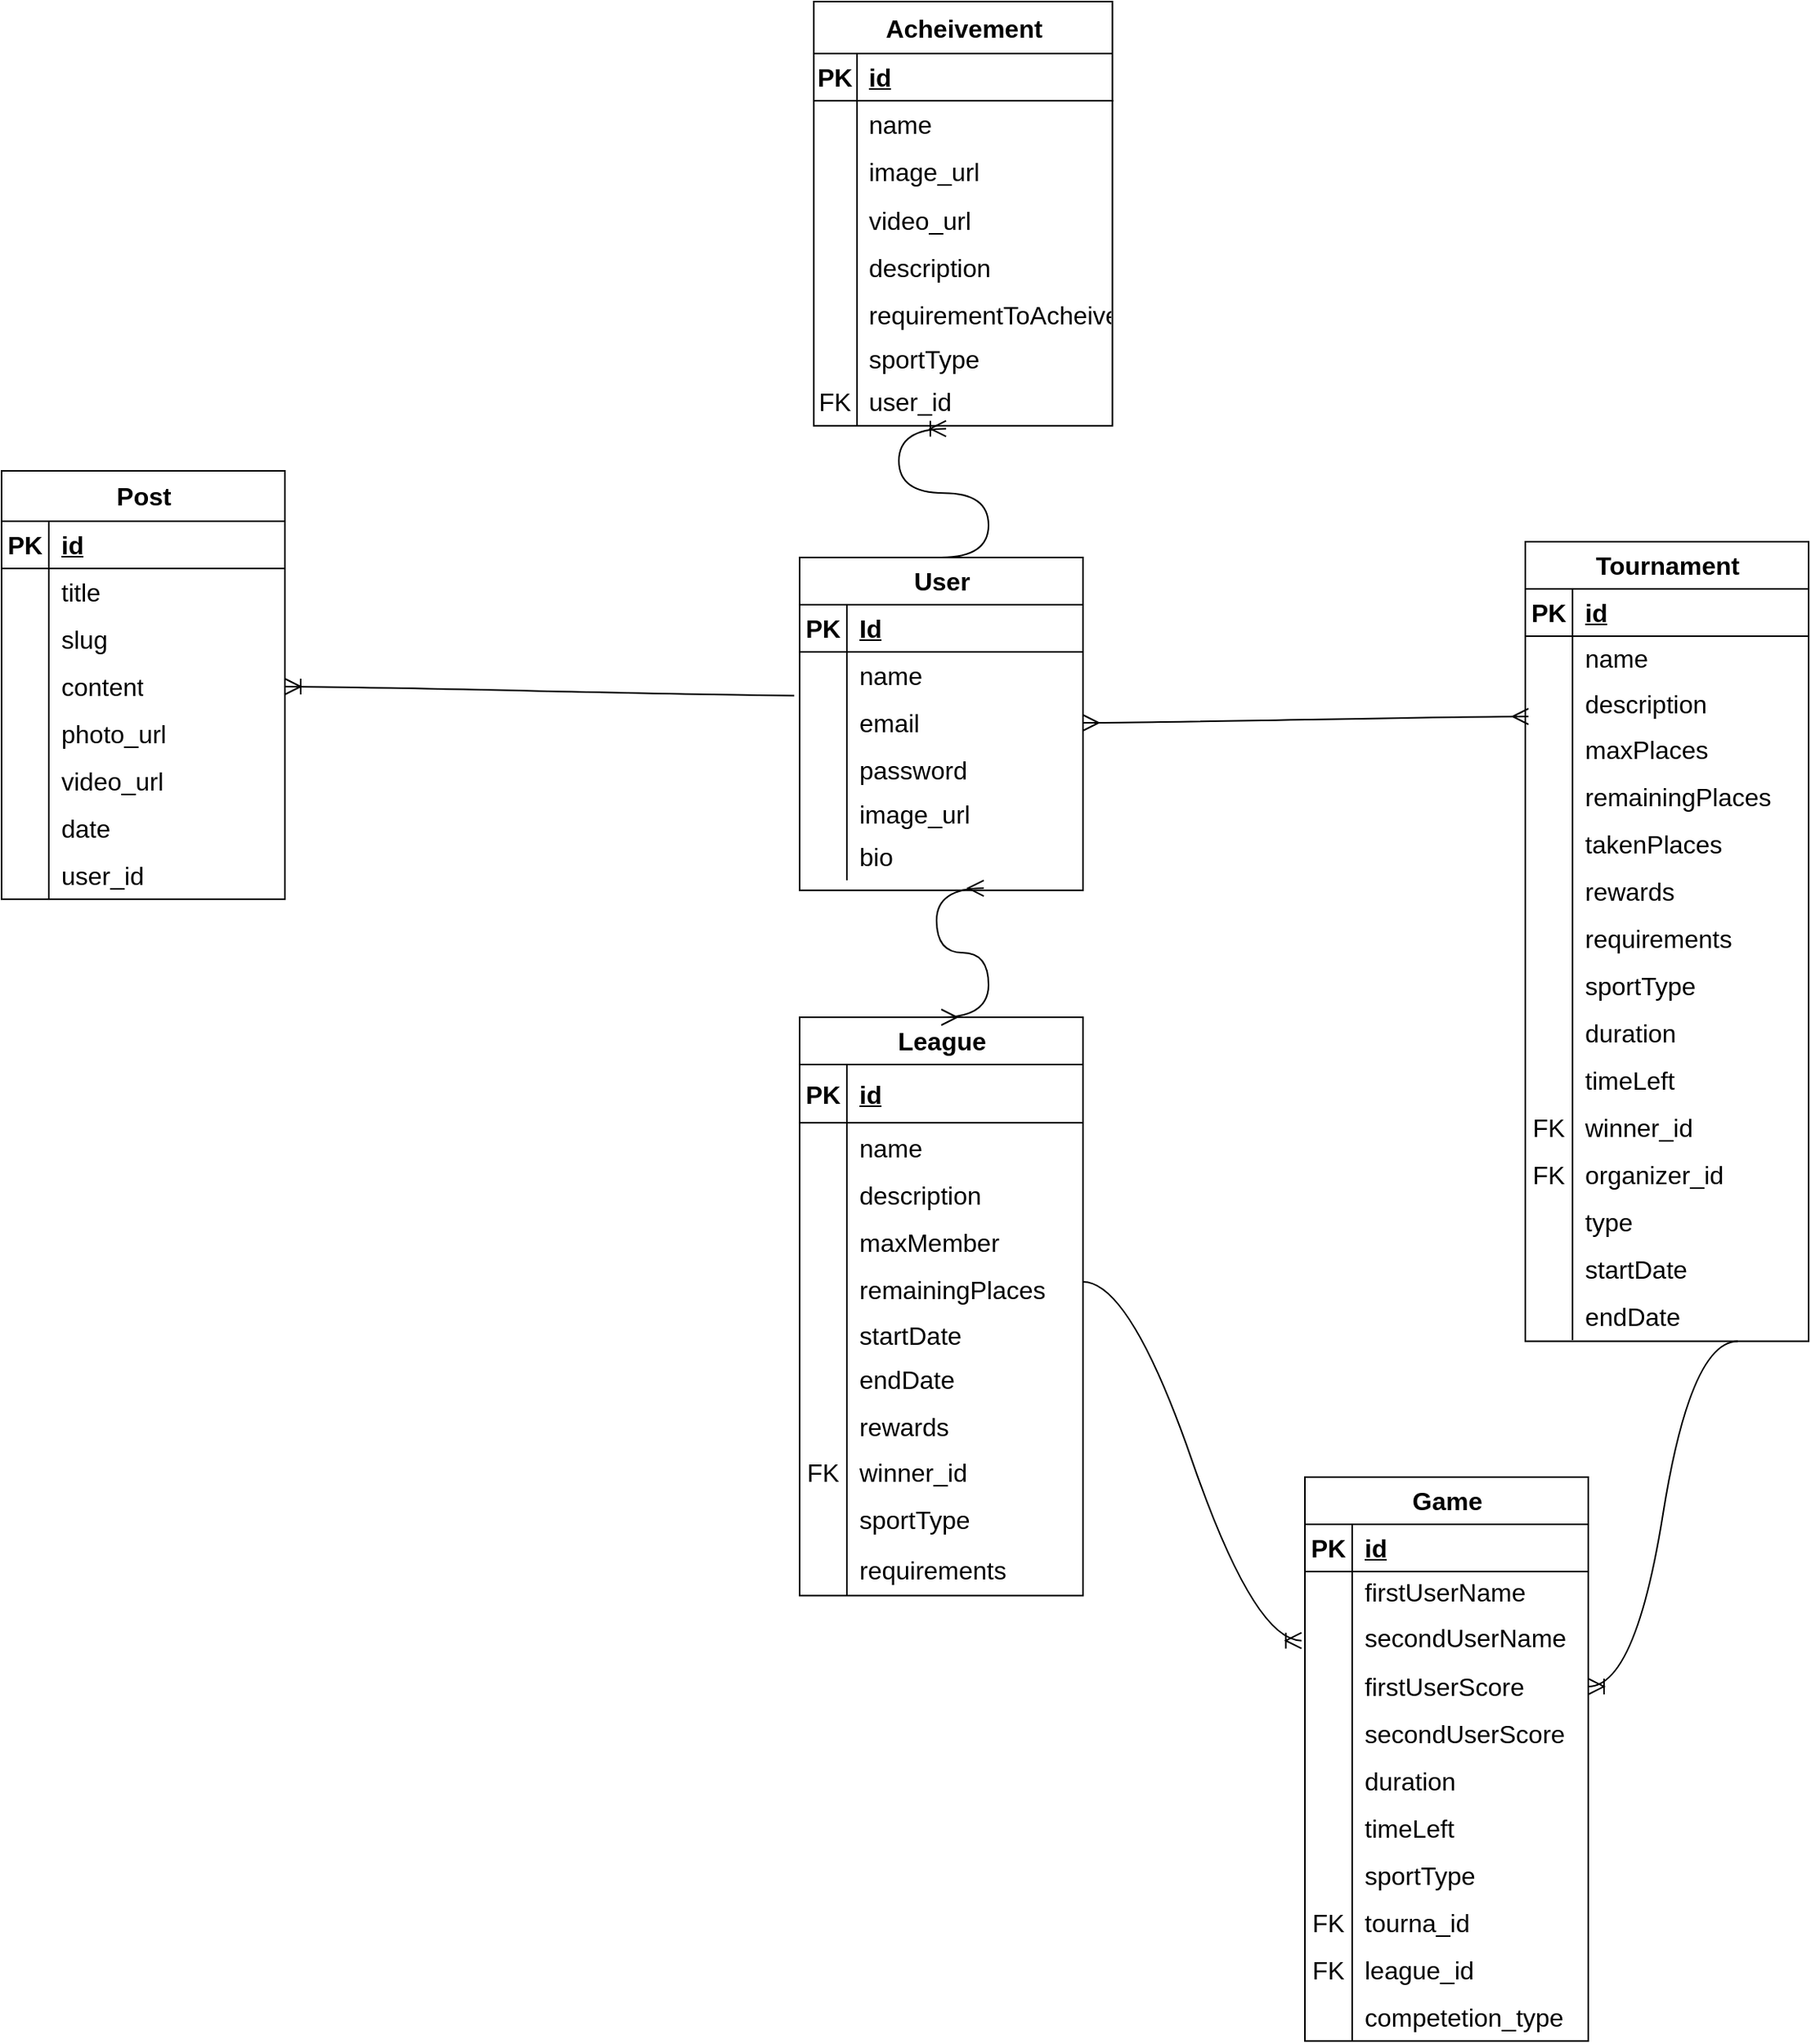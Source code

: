 <mxfile version="21.6.8" type="github">
  <diagram name="Page-1" id="uK-o1H5q1hf4X-KmGsuB">
    <mxGraphModel dx="1285" dy="946" grid="0" gridSize="10" guides="1" tooltips="1" connect="1" arrows="1" fold="1" page="0" pageScale="1" pageWidth="827" pageHeight="1169" math="0" shadow="0">
      <root>
        <mxCell id="0" />
        <mxCell id="1" parent="0" />
        <mxCell id="dwWhSKTQToxHHi_fsbyU-1" value="User" style="shape=table;startSize=30;container=1;collapsible=1;childLayout=tableLayout;fixedRows=1;rowLines=0;fontStyle=1;align=center;resizeLast=1;html=1;fontSize=16;" parent="1" vertex="1">
          <mxGeometry x="-219" y="17" width="180" height="211.429" as="geometry">
            <mxRectangle x="-402" y="-37" width="76" height="31" as="alternateBounds" />
          </mxGeometry>
        </mxCell>
        <mxCell id="dwWhSKTQToxHHi_fsbyU-2" value="" style="shape=tableRow;horizontal=0;startSize=0;swimlaneHead=0;swimlaneBody=0;fillColor=none;collapsible=0;dropTarget=0;points=[[0,0.5],[1,0.5]];portConstraint=eastwest;top=0;left=0;right=0;bottom=1;fontSize=16;" parent="dwWhSKTQToxHHi_fsbyU-1" vertex="1">
          <mxGeometry y="30" width="180" height="30" as="geometry" />
        </mxCell>
        <mxCell id="dwWhSKTQToxHHi_fsbyU-3" value="PK" style="shape=partialRectangle;connectable=0;fillColor=none;top=0;left=0;bottom=0;right=0;fontStyle=1;overflow=hidden;whiteSpace=wrap;html=1;fontSize=16;" parent="dwWhSKTQToxHHi_fsbyU-2" vertex="1">
          <mxGeometry width="30" height="30" as="geometry">
            <mxRectangle width="30" height="30" as="alternateBounds" />
          </mxGeometry>
        </mxCell>
        <mxCell id="dwWhSKTQToxHHi_fsbyU-4" value="Id" style="shape=partialRectangle;connectable=0;fillColor=none;top=0;left=0;bottom=0;right=0;align=left;spacingLeft=6;fontStyle=5;overflow=hidden;whiteSpace=wrap;html=1;fontSize=16;" parent="dwWhSKTQToxHHi_fsbyU-2" vertex="1">
          <mxGeometry x="30" width="150" height="30" as="geometry">
            <mxRectangle width="150" height="30" as="alternateBounds" />
          </mxGeometry>
        </mxCell>
        <mxCell id="dwWhSKTQToxHHi_fsbyU-5" value="" style="shape=tableRow;horizontal=0;startSize=0;swimlaneHead=0;swimlaneBody=0;fillColor=none;collapsible=0;dropTarget=0;points=[[0,0.5],[1,0.5]];portConstraint=eastwest;top=0;left=0;right=0;bottom=0;fontSize=16;" parent="dwWhSKTQToxHHi_fsbyU-1" vertex="1">
          <mxGeometry y="60" width="180" height="30" as="geometry" />
        </mxCell>
        <mxCell id="dwWhSKTQToxHHi_fsbyU-6" value="" style="shape=partialRectangle;connectable=0;fillColor=none;top=0;left=0;bottom=0;right=0;editable=1;overflow=hidden;whiteSpace=wrap;html=1;fontSize=16;" parent="dwWhSKTQToxHHi_fsbyU-5" vertex="1">
          <mxGeometry width="30" height="30" as="geometry">
            <mxRectangle width="30" height="30" as="alternateBounds" />
          </mxGeometry>
        </mxCell>
        <mxCell id="dwWhSKTQToxHHi_fsbyU-7" value="name" style="shape=partialRectangle;connectable=0;fillColor=none;top=0;left=0;bottom=0;right=0;align=left;spacingLeft=6;overflow=hidden;whiteSpace=wrap;html=1;fontSize=16;" parent="dwWhSKTQToxHHi_fsbyU-5" vertex="1">
          <mxGeometry x="30" width="150" height="30" as="geometry">
            <mxRectangle width="150" height="30" as="alternateBounds" />
          </mxGeometry>
        </mxCell>
        <mxCell id="dwWhSKTQToxHHi_fsbyU-8" value="" style="shape=tableRow;horizontal=0;startSize=0;swimlaneHead=0;swimlaneBody=0;fillColor=none;collapsible=0;dropTarget=0;points=[[0,0.5],[1,0.5]];portConstraint=eastwest;top=0;left=0;right=0;bottom=0;fontSize=16;" parent="dwWhSKTQToxHHi_fsbyU-1" vertex="1">
          <mxGeometry y="90" width="180" height="30" as="geometry" />
        </mxCell>
        <mxCell id="dwWhSKTQToxHHi_fsbyU-9" value="" style="shape=partialRectangle;connectable=0;fillColor=none;top=0;left=0;bottom=0;right=0;editable=1;overflow=hidden;whiteSpace=wrap;html=1;fontSize=16;" parent="dwWhSKTQToxHHi_fsbyU-8" vertex="1">
          <mxGeometry width="30" height="30" as="geometry">
            <mxRectangle width="30" height="30" as="alternateBounds" />
          </mxGeometry>
        </mxCell>
        <mxCell id="dwWhSKTQToxHHi_fsbyU-10" value="email" style="shape=partialRectangle;connectable=0;fillColor=none;top=0;left=0;bottom=0;right=0;align=left;spacingLeft=6;overflow=hidden;whiteSpace=wrap;html=1;fontSize=16;" parent="dwWhSKTQToxHHi_fsbyU-8" vertex="1">
          <mxGeometry x="30" width="150" height="30" as="geometry">
            <mxRectangle width="150" height="30" as="alternateBounds" />
          </mxGeometry>
        </mxCell>
        <mxCell id="dwWhSKTQToxHHi_fsbyU-11" value="" style="shape=tableRow;horizontal=0;startSize=0;swimlaneHead=0;swimlaneBody=0;fillColor=none;collapsible=0;dropTarget=0;points=[[0,0.5],[1,0.5]];portConstraint=eastwest;top=0;left=0;right=0;bottom=0;fontSize=16;" parent="dwWhSKTQToxHHi_fsbyU-1" vertex="1">
          <mxGeometry y="120" width="180" height="30" as="geometry" />
        </mxCell>
        <mxCell id="dwWhSKTQToxHHi_fsbyU-12" value="" style="shape=partialRectangle;connectable=0;fillColor=none;top=0;left=0;bottom=0;right=0;editable=1;overflow=hidden;whiteSpace=wrap;html=1;fontSize=16;" parent="dwWhSKTQToxHHi_fsbyU-11" vertex="1">
          <mxGeometry width="30" height="30" as="geometry">
            <mxRectangle width="30" height="30" as="alternateBounds" />
          </mxGeometry>
        </mxCell>
        <mxCell id="dwWhSKTQToxHHi_fsbyU-13" value="password" style="shape=partialRectangle;connectable=0;fillColor=none;top=0;left=0;bottom=0;right=0;align=left;spacingLeft=6;overflow=hidden;whiteSpace=wrap;html=1;fontSize=16;" parent="dwWhSKTQToxHHi_fsbyU-11" vertex="1">
          <mxGeometry x="30" width="150" height="30" as="geometry">
            <mxRectangle width="150" height="30" as="alternateBounds" />
          </mxGeometry>
        </mxCell>
        <mxCell id="dwWhSKTQToxHHi_fsbyU-27" value="" style="shape=tableRow;horizontal=0;startSize=0;swimlaneHead=0;swimlaneBody=0;fillColor=none;collapsible=0;dropTarget=0;points=[[0,0.5],[1,0.5]];portConstraint=eastwest;top=0;left=0;right=0;bottom=0;fontSize=16;" parent="dwWhSKTQToxHHi_fsbyU-1" vertex="1">
          <mxGeometry y="150" width="180" height="25" as="geometry" />
        </mxCell>
        <mxCell id="dwWhSKTQToxHHi_fsbyU-28" value="" style="shape=partialRectangle;connectable=0;fillColor=none;top=0;left=0;bottom=0;right=0;editable=1;overflow=hidden;whiteSpace=wrap;html=1;fontSize=16;" parent="dwWhSKTQToxHHi_fsbyU-27" vertex="1">
          <mxGeometry width="30" height="25" as="geometry">
            <mxRectangle width="30" height="25" as="alternateBounds" />
          </mxGeometry>
        </mxCell>
        <mxCell id="dwWhSKTQToxHHi_fsbyU-29" value="image_url" style="shape=partialRectangle;connectable=0;fillColor=none;top=0;left=0;bottom=0;right=0;align=left;spacingLeft=6;overflow=hidden;whiteSpace=wrap;html=1;fontSize=16;" parent="dwWhSKTQToxHHi_fsbyU-27" vertex="1">
          <mxGeometry x="30" width="150" height="25" as="geometry">
            <mxRectangle width="150" height="25" as="alternateBounds" />
          </mxGeometry>
        </mxCell>
        <mxCell id="dwWhSKTQToxHHi_fsbyU-30" value="" style="shape=tableRow;horizontal=0;startSize=0;swimlaneHead=0;swimlaneBody=0;fillColor=none;collapsible=0;dropTarget=0;points=[[0,0.5],[1,0.5]];portConstraint=eastwest;top=0;left=0;right=0;bottom=0;fontSize=16;" parent="dwWhSKTQToxHHi_fsbyU-1" vertex="1">
          <mxGeometry y="175" width="180" height="30" as="geometry" />
        </mxCell>
        <mxCell id="dwWhSKTQToxHHi_fsbyU-31" value="" style="shape=partialRectangle;connectable=0;fillColor=none;top=0;left=0;bottom=0;right=0;editable=1;overflow=hidden;whiteSpace=wrap;html=1;fontSize=16;" parent="dwWhSKTQToxHHi_fsbyU-30" vertex="1">
          <mxGeometry width="30" height="30" as="geometry">
            <mxRectangle width="30" height="30" as="alternateBounds" />
          </mxGeometry>
        </mxCell>
        <mxCell id="dwWhSKTQToxHHi_fsbyU-32" value="bio" style="shape=partialRectangle;connectable=0;fillColor=none;top=0;left=0;bottom=0;right=0;align=left;spacingLeft=6;overflow=hidden;whiteSpace=wrap;html=1;fontSize=16;" parent="dwWhSKTQToxHHi_fsbyU-30" vertex="1">
          <mxGeometry x="30" width="150" height="30" as="geometry">
            <mxRectangle width="150" height="30" as="alternateBounds" />
          </mxGeometry>
        </mxCell>
        <mxCell id="dwWhSKTQToxHHi_fsbyU-33" value="League" style="shape=table;startSize=30;container=1;collapsible=1;childLayout=tableLayout;fixedRows=1;rowLines=0;fontStyle=1;align=center;resizeLast=1;html=1;fontSize=16;" parent="1" vertex="1">
          <mxGeometry x="-219" y="309" width="180" height="367.25" as="geometry" />
        </mxCell>
        <mxCell id="dwWhSKTQToxHHi_fsbyU-34" value="" style="shape=tableRow;horizontal=0;startSize=0;swimlaneHead=0;swimlaneBody=0;fillColor=none;collapsible=0;dropTarget=0;points=[[0,0.5],[1,0.5]];portConstraint=eastwest;top=0;left=0;right=0;bottom=1;fontSize=16;" parent="dwWhSKTQToxHHi_fsbyU-33" vertex="1">
          <mxGeometry y="30" width="180" height="37" as="geometry" />
        </mxCell>
        <mxCell id="dwWhSKTQToxHHi_fsbyU-35" value="PK" style="shape=partialRectangle;connectable=0;fillColor=none;top=0;left=0;bottom=0;right=0;fontStyle=1;overflow=hidden;whiteSpace=wrap;html=1;fontSize=16;" parent="dwWhSKTQToxHHi_fsbyU-34" vertex="1">
          <mxGeometry width="30" height="37" as="geometry">
            <mxRectangle width="30" height="37" as="alternateBounds" />
          </mxGeometry>
        </mxCell>
        <mxCell id="dwWhSKTQToxHHi_fsbyU-36" value="id" style="shape=partialRectangle;connectable=0;fillColor=none;top=0;left=0;bottom=0;right=0;align=left;spacingLeft=6;fontStyle=5;overflow=hidden;whiteSpace=wrap;html=1;fontSize=16;" parent="dwWhSKTQToxHHi_fsbyU-34" vertex="1">
          <mxGeometry x="30" width="150" height="37" as="geometry">
            <mxRectangle width="150" height="37" as="alternateBounds" />
          </mxGeometry>
        </mxCell>
        <mxCell id="dwWhSKTQToxHHi_fsbyU-37" value="" style="shape=tableRow;horizontal=0;startSize=0;swimlaneHead=0;swimlaneBody=0;fillColor=none;collapsible=0;dropTarget=0;points=[[0,0.5],[1,0.5]];portConstraint=eastwest;top=0;left=0;right=0;bottom=0;fontSize=16;" parent="dwWhSKTQToxHHi_fsbyU-33" vertex="1">
          <mxGeometry y="67" width="180" height="31" as="geometry" />
        </mxCell>
        <mxCell id="dwWhSKTQToxHHi_fsbyU-38" value="" style="shape=partialRectangle;connectable=0;fillColor=none;top=0;left=0;bottom=0;right=0;editable=1;overflow=hidden;whiteSpace=wrap;html=1;fontSize=16;" parent="dwWhSKTQToxHHi_fsbyU-37" vertex="1">
          <mxGeometry width="30" height="31" as="geometry">
            <mxRectangle width="30" height="31" as="alternateBounds" />
          </mxGeometry>
        </mxCell>
        <mxCell id="dwWhSKTQToxHHi_fsbyU-39" value="name" style="shape=partialRectangle;connectable=0;fillColor=none;top=0;left=0;bottom=0;right=0;align=left;spacingLeft=6;overflow=hidden;whiteSpace=wrap;html=1;fontSize=16;" parent="dwWhSKTQToxHHi_fsbyU-37" vertex="1">
          <mxGeometry x="30" width="150" height="31" as="geometry">
            <mxRectangle width="150" height="31" as="alternateBounds" />
          </mxGeometry>
        </mxCell>
        <mxCell id="dwWhSKTQToxHHi_fsbyU-40" value="" style="shape=tableRow;horizontal=0;startSize=0;swimlaneHead=0;swimlaneBody=0;fillColor=none;collapsible=0;dropTarget=0;points=[[0,0.5],[1,0.5]];portConstraint=eastwest;top=0;left=0;right=0;bottom=0;fontSize=16;" parent="dwWhSKTQToxHHi_fsbyU-33" vertex="1">
          <mxGeometry y="98" width="180" height="30" as="geometry" />
        </mxCell>
        <mxCell id="dwWhSKTQToxHHi_fsbyU-41" value="" style="shape=partialRectangle;connectable=0;fillColor=none;top=0;left=0;bottom=0;right=0;editable=1;overflow=hidden;whiteSpace=wrap;html=1;fontSize=16;" parent="dwWhSKTQToxHHi_fsbyU-40" vertex="1">
          <mxGeometry width="30" height="30" as="geometry">
            <mxRectangle width="30" height="30" as="alternateBounds" />
          </mxGeometry>
        </mxCell>
        <mxCell id="dwWhSKTQToxHHi_fsbyU-42" value="description" style="shape=partialRectangle;connectable=0;fillColor=none;top=0;left=0;bottom=0;right=0;align=left;spacingLeft=6;overflow=hidden;whiteSpace=wrap;html=1;fontSize=16;" parent="dwWhSKTQToxHHi_fsbyU-40" vertex="1">
          <mxGeometry x="30" width="150" height="30" as="geometry">
            <mxRectangle width="150" height="30" as="alternateBounds" />
          </mxGeometry>
        </mxCell>
        <mxCell id="dwWhSKTQToxHHi_fsbyU-43" value="" style="shape=tableRow;horizontal=0;startSize=0;swimlaneHead=0;swimlaneBody=0;fillColor=none;collapsible=0;dropTarget=0;points=[[0,0.5],[1,0.5]];portConstraint=eastwest;top=0;left=0;right=0;bottom=0;fontSize=16;" parent="dwWhSKTQToxHHi_fsbyU-33" vertex="1">
          <mxGeometry y="128" width="180" height="30" as="geometry" />
        </mxCell>
        <mxCell id="dwWhSKTQToxHHi_fsbyU-44" value="" style="shape=partialRectangle;connectable=0;fillColor=none;top=0;left=0;bottom=0;right=0;editable=1;overflow=hidden;whiteSpace=wrap;html=1;fontSize=16;" parent="dwWhSKTQToxHHi_fsbyU-43" vertex="1">
          <mxGeometry width="30" height="30" as="geometry">
            <mxRectangle width="30" height="30" as="alternateBounds" />
          </mxGeometry>
        </mxCell>
        <mxCell id="dwWhSKTQToxHHi_fsbyU-45" value="maxMember" style="shape=partialRectangle;connectable=0;fillColor=none;top=0;left=0;bottom=0;right=0;align=left;spacingLeft=6;overflow=hidden;whiteSpace=wrap;html=1;fontSize=16;" parent="dwWhSKTQToxHHi_fsbyU-43" vertex="1">
          <mxGeometry x="30" width="150" height="30" as="geometry">
            <mxRectangle width="150" height="30" as="alternateBounds" />
          </mxGeometry>
        </mxCell>
        <mxCell id="dwWhSKTQToxHHi_fsbyU-46" value="" style="shape=tableRow;horizontal=0;startSize=0;swimlaneHead=0;swimlaneBody=0;fillColor=none;collapsible=0;dropTarget=0;points=[[0,0.5],[1,0.5]];portConstraint=eastwest;top=0;left=0;right=0;bottom=0;fontSize=16;" parent="dwWhSKTQToxHHi_fsbyU-33" vertex="1">
          <mxGeometry y="158" width="180" height="30" as="geometry" />
        </mxCell>
        <mxCell id="dwWhSKTQToxHHi_fsbyU-47" value="" style="shape=partialRectangle;connectable=0;fillColor=none;top=0;left=0;bottom=0;right=0;editable=1;overflow=hidden;whiteSpace=wrap;html=1;fontSize=16;" parent="dwWhSKTQToxHHi_fsbyU-46" vertex="1">
          <mxGeometry width="30" height="30" as="geometry">
            <mxRectangle width="30" height="30" as="alternateBounds" />
          </mxGeometry>
        </mxCell>
        <mxCell id="dwWhSKTQToxHHi_fsbyU-48" value="remainingPlaces" style="shape=partialRectangle;connectable=0;fillColor=none;top=0;left=0;bottom=0;right=0;align=left;spacingLeft=6;overflow=hidden;whiteSpace=wrap;html=1;fontSize=16;" parent="dwWhSKTQToxHHi_fsbyU-46" vertex="1">
          <mxGeometry x="30" width="150" height="30" as="geometry">
            <mxRectangle width="150" height="30" as="alternateBounds" />
          </mxGeometry>
        </mxCell>
        <mxCell id="dwWhSKTQToxHHi_fsbyU-49" value="" style="shape=tableRow;horizontal=0;startSize=0;swimlaneHead=0;swimlaneBody=0;fillColor=none;collapsible=0;dropTarget=0;points=[[0,0.5],[1,0.5]];portConstraint=eastwest;top=0;left=0;right=0;bottom=0;fontSize=16;" parent="dwWhSKTQToxHHi_fsbyU-33" vertex="1">
          <mxGeometry y="188" width="180" height="27" as="geometry" />
        </mxCell>
        <mxCell id="dwWhSKTQToxHHi_fsbyU-50" value="" style="shape=partialRectangle;connectable=0;fillColor=none;top=0;left=0;bottom=0;right=0;editable=1;overflow=hidden;whiteSpace=wrap;html=1;fontSize=16;" parent="dwWhSKTQToxHHi_fsbyU-49" vertex="1">
          <mxGeometry width="30" height="27" as="geometry">
            <mxRectangle width="30" height="27" as="alternateBounds" />
          </mxGeometry>
        </mxCell>
        <mxCell id="dwWhSKTQToxHHi_fsbyU-51" value="startDate" style="shape=partialRectangle;connectable=0;fillColor=none;top=0;left=0;bottom=0;right=0;align=left;spacingLeft=6;overflow=hidden;whiteSpace=wrap;html=1;fontSize=16;" parent="dwWhSKTQToxHHi_fsbyU-49" vertex="1">
          <mxGeometry x="30" width="150" height="27" as="geometry">
            <mxRectangle width="150" height="27" as="alternateBounds" />
          </mxGeometry>
        </mxCell>
        <mxCell id="dwWhSKTQToxHHi_fsbyU-52" value="" style="shape=tableRow;horizontal=0;startSize=0;swimlaneHead=0;swimlaneBody=0;fillColor=none;collapsible=0;dropTarget=0;points=[[0,0.5],[1,0.5]];portConstraint=eastwest;top=0;left=0;right=0;bottom=0;fontSize=16;" parent="dwWhSKTQToxHHi_fsbyU-33" vertex="1">
          <mxGeometry y="215" width="180" height="30" as="geometry" />
        </mxCell>
        <mxCell id="dwWhSKTQToxHHi_fsbyU-53" value="" style="shape=partialRectangle;connectable=0;fillColor=none;top=0;left=0;bottom=0;right=0;editable=1;overflow=hidden;whiteSpace=wrap;html=1;fontSize=16;" parent="dwWhSKTQToxHHi_fsbyU-52" vertex="1">
          <mxGeometry width="30" height="30" as="geometry">
            <mxRectangle width="30" height="30" as="alternateBounds" />
          </mxGeometry>
        </mxCell>
        <mxCell id="dwWhSKTQToxHHi_fsbyU-54" value="endDate" style="shape=partialRectangle;connectable=0;fillColor=none;top=0;left=0;bottom=0;right=0;align=left;spacingLeft=6;overflow=hidden;whiteSpace=wrap;html=1;fontSize=16;" parent="dwWhSKTQToxHHi_fsbyU-52" vertex="1">
          <mxGeometry x="30" width="150" height="30" as="geometry">
            <mxRectangle width="150" height="30" as="alternateBounds" />
          </mxGeometry>
        </mxCell>
        <mxCell id="dwWhSKTQToxHHi_fsbyU-55" value="" style="shape=tableRow;horizontal=0;startSize=0;swimlaneHead=0;swimlaneBody=0;fillColor=none;collapsible=0;dropTarget=0;points=[[0,0.5],[1,0.5]];portConstraint=eastwest;top=0;left=0;right=0;bottom=0;fontSize=16;" parent="dwWhSKTQToxHHi_fsbyU-33" vertex="1">
          <mxGeometry y="245" width="180" height="29" as="geometry" />
        </mxCell>
        <mxCell id="dwWhSKTQToxHHi_fsbyU-56" value="" style="shape=partialRectangle;connectable=0;fillColor=none;top=0;left=0;bottom=0;right=0;editable=1;overflow=hidden;whiteSpace=wrap;html=1;fontSize=16;" parent="dwWhSKTQToxHHi_fsbyU-55" vertex="1">
          <mxGeometry width="30" height="29" as="geometry">
            <mxRectangle width="30" height="29" as="alternateBounds" />
          </mxGeometry>
        </mxCell>
        <mxCell id="dwWhSKTQToxHHi_fsbyU-57" value="rewards" style="shape=partialRectangle;connectable=0;fillColor=none;top=0;left=0;bottom=0;right=0;align=left;spacingLeft=6;overflow=hidden;whiteSpace=wrap;html=1;fontSize=16;" parent="dwWhSKTQToxHHi_fsbyU-55" vertex="1">
          <mxGeometry x="30" width="150" height="29" as="geometry">
            <mxRectangle width="150" height="29" as="alternateBounds" />
          </mxGeometry>
        </mxCell>
        <mxCell id="dwWhSKTQToxHHi_fsbyU-58" value="" style="shape=tableRow;horizontal=0;startSize=0;swimlaneHead=0;swimlaneBody=0;fillColor=none;collapsible=0;dropTarget=0;points=[[0,0.5],[1,0.5]];portConstraint=eastwest;top=0;left=0;right=0;bottom=0;fontSize=16;" parent="dwWhSKTQToxHHi_fsbyU-33" vertex="1">
          <mxGeometry y="274" width="180" height="30" as="geometry" />
        </mxCell>
        <mxCell id="dwWhSKTQToxHHi_fsbyU-59" value="FK" style="shape=partialRectangle;connectable=0;fillColor=none;top=0;left=0;bottom=0;right=0;editable=1;overflow=hidden;whiteSpace=wrap;html=1;fontSize=16;" parent="dwWhSKTQToxHHi_fsbyU-58" vertex="1">
          <mxGeometry width="30" height="30" as="geometry">
            <mxRectangle width="30" height="30" as="alternateBounds" />
          </mxGeometry>
        </mxCell>
        <mxCell id="dwWhSKTQToxHHi_fsbyU-60" value="winner_id" style="shape=partialRectangle;connectable=0;fillColor=none;top=0;left=0;bottom=0;right=0;align=left;spacingLeft=6;overflow=hidden;whiteSpace=wrap;html=1;fontSize=16;" parent="dwWhSKTQToxHHi_fsbyU-58" vertex="1">
          <mxGeometry x="30" width="150" height="30" as="geometry">
            <mxRectangle width="150" height="30" as="alternateBounds" />
          </mxGeometry>
        </mxCell>
        <mxCell id="dwWhSKTQToxHHi_fsbyU-147" value="" style="shape=tableRow;horizontal=0;startSize=0;swimlaneHead=0;swimlaneBody=0;fillColor=none;collapsible=0;dropTarget=0;points=[[0,0.5],[1,0.5]];portConstraint=eastwest;top=0;left=0;right=0;bottom=0;fontSize=16;" parent="dwWhSKTQToxHHi_fsbyU-33" vertex="1">
          <mxGeometry y="304" width="180" height="30" as="geometry" />
        </mxCell>
        <mxCell id="dwWhSKTQToxHHi_fsbyU-148" value="" style="shape=partialRectangle;connectable=0;fillColor=none;top=0;left=0;bottom=0;right=0;editable=1;overflow=hidden;whiteSpace=wrap;html=1;fontSize=16;" parent="dwWhSKTQToxHHi_fsbyU-147" vertex="1">
          <mxGeometry width="30" height="30" as="geometry">
            <mxRectangle width="30" height="30" as="alternateBounds" />
          </mxGeometry>
        </mxCell>
        <mxCell id="dwWhSKTQToxHHi_fsbyU-149" value="sportType" style="shape=partialRectangle;connectable=0;fillColor=none;top=0;left=0;bottom=0;right=0;align=left;spacingLeft=6;overflow=hidden;whiteSpace=wrap;html=1;fontSize=16;" parent="dwWhSKTQToxHHi_fsbyU-147" vertex="1">
          <mxGeometry x="30" width="150" height="30" as="geometry">
            <mxRectangle width="150" height="30" as="alternateBounds" />
          </mxGeometry>
        </mxCell>
        <mxCell id="IuVlJMqa_FTVn9__E9sm-7" value="" style="shape=tableRow;horizontal=0;startSize=0;swimlaneHead=0;swimlaneBody=0;fillColor=none;collapsible=0;dropTarget=0;points=[[0,0.5],[1,0.5]];portConstraint=eastwest;top=0;left=0;right=0;bottom=0;fontSize=16;" vertex="1" parent="dwWhSKTQToxHHi_fsbyU-33">
          <mxGeometry y="334" width="180" height="33" as="geometry" />
        </mxCell>
        <mxCell id="IuVlJMqa_FTVn9__E9sm-8" value="" style="shape=partialRectangle;connectable=0;fillColor=none;top=0;left=0;bottom=0;right=0;editable=1;overflow=hidden;whiteSpace=wrap;html=1;fontSize=16;" vertex="1" parent="IuVlJMqa_FTVn9__E9sm-7">
          <mxGeometry width="30" height="33" as="geometry">
            <mxRectangle width="30" height="33" as="alternateBounds" />
          </mxGeometry>
        </mxCell>
        <mxCell id="IuVlJMqa_FTVn9__E9sm-9" value="requirements" style="shape=partialRectangle;connectable=0;fillColor=none;top=0;left=0;bottom=0;right=0;align=left;spacingLeft=6;overflow=hidden;whiteSpace=wrap;html=1;fontSize=16;" vertex="1" parent="IuVlJMqa_FTVn9__E9sm-7">
          <mxGeometry x="30" width="150" height="33" as="geometry">
            <mxRectangle width="150" height="33" as="alternateBounds" />
          </mxGeometry>
        </mxCell>
        <mxCell id="dwWhSKTQToxHHi_fsbyU-64" value="Tournament" style="shape=table;startSize=30;container=1;collapsible=1;childLayout=tableLayout;fixedRows=1;rowLines=0;fontStyle=1;align=center;resizeLast=1;html=1;fontSize=16;" parent="1" vertex="1">
          <mxGeometry x="242" y="7" width="180" height="507.711" as="geometry" />
        </mxCell>
        <mxCell id="dwWhSKTQToxHHi_fsbyU-65" value="" style="shape=tableRow;horizontal=0;startSize=0;swimlaneHead=0;swimlaneBody=0;fillColor=none;collapsible=0;dropTarget=0;points=[[0,0.5],[1,0.5]];portConstraint=eastwest;top=0;left=0;right=0;bottom=1;fontSize=16;" parent="dwWhSKTQToxHHi_fsbyU-64" vertex="1">
          <mxGeometry y="30" width="180" height="30" as="geometry" />
        </mxCell>
        <mxCell id="dwWhSKTQToxHHi_fsbyU-66" value="PK" style="shape=partialRectangle;connectable=0;fillColor=none;top=0;left=0;bottom=0;right=0;fontStyle=1;overflow=hidden;whiteSpace=wrap;html=1;fontSize=16;" parent="dwWhSKTQToxHHi_fsbyU-65" vertex="1">
          <mxGeometry width="30" height="30" as="geometry">
            <mxRectangle width="30" height="30" as="alternateBounds" />
          </mxGeometry>
        </mxCell>
        <mxCell id="dwWhSKTQToxHHi_fsbyU-67" value="id" style="shape=partialRectangle;connectable=0;fillColor=none;top=0;left=0;bottom=0;right=0;align=left;spacingLeft=6;fontStyle=5;overflow=hidden;whiteSpace=wrap;html=1;fontSize=16;" parent="dwWhSKTQToxHHi_fsbyU-65" vertex="1">
          <mxGeometry x="30" width="150" height="30" as="geometry">
            <mxRectangle width="150" height="30" as="alternateBounds" />
          </mxGeometry>
        </mxCell>
        <mxCell id="dwWhSKTQToxHHi_fsbyU-68" value="" style="shape=tableRow;horizontal=0;startSize=0;swimlaneHead=0;swimlaneBody=0;fillColor=none;collapsible=0;dropTarget=0;points=[[0,0.5],[1,0.5]];portConstraint=eastwest;top=0;left=0;right=0;bottom=0;fontSize=16;" parent="dwWhSKTQToxHHi_fsbyU-64" vertex="1">
          <mxGeometry y="60" width="180" height="28" as="geometry" />
        </mxCell>
        <mxCell id="dwWhSKTQToxHHi_fsbyU-69" value="" style="shape=partialRectangle;connectable=0;fillColor=none;top=0;left=0;bottom=0;right=0;editable=1;overflow=hidden;whiteSpace=wrap;html=1;fontSize=16;" parent="dwWhSKTQToxHHi_fsbyU-68" vertex="1">
          <mxGeometry width="30" height="28" as="geometry">
            <mxRectangle width="30" height="28" as="alternateBounds" />
          </mxGeometry>
        </mxCell>
        <mxCell id="dwWhSKTQToxHHi_fsbyU-70" value="name" style="shape=partialRectangle;connectable=0;fillColor=none;top=0;left=0;bottom=0;right=0;align=left;spacingLeft=6;overflow=hidden;whiteSpace=wrap;html=1;fontSize=16;" parent="dwWhSKTQToxHHi_fsbyU-68" vertex="1">
          <mxGeometry x="30" width="150" height="28" as="geometry">
            <mxRectangle width="150" height="28" as="alternateBounds" />
          </mxGeometry>
        </mxCell>
        <mxCell id="dwWhSKTQToxHHi_fsbyU-71" value="" style="shape=tableRow;horizontal=0;startSize=0;swimlaneHead=0;swimlaneBody=0;fillColor=none;collapsible=0;dropTarget=0;points=[[0,0.5],[1,0.5]];portConstraint=eastwest;top=0;left=0;right=0;bottom=0;fontSize=16;" parent="dwWhSKTQToxHHi_fsbyU-64" vertex="1">
          <mxGeometry y="88" width="180" height="29" as="geometry" />
        </mxCell>
        <mxCell id="dwWhSKTQToxHHi_fsbyU-72" value="" style="shape=partialRectangle;connectable=0;fillColor=none;top=0;left=0;bottom=0;right=0;editable=1;overflow=hidden;whiteSpace=wrap;html=1;fontSize=16;" parent="dwWhSKTQToxHHi_fsbyU-71" vertex="1">
          <mxGeometry width="30" height="29" as="geometry">
            <mxRectangle width="30" height="29" as="alternateBounds" />
          </mxGeometry>
        </mxCell>
        <mxCell id="dwWhSKTQToxHHi_fsbyU-73" value="description" style="shape=partialRectangle;connectable=0;fillColor=none;top=0;left=0;bottom=0;right=0;align=left;spacingLeft=6;overflow=hidden;whiteSpace=wrap;html=1;fontSize=16;" parent="dwWhSKTQToxHHi_fsbyU-71" vertex="1">
          <mxGeometry x="30" width="150" height="29" as="geometry">
            <mxRectangle width="150" height="29" as="alternateBounds" />
          </mxGeometry>
        </mxCell>
        <mxCell id="dwWhSKTQToxHHi_fsbyU-74" value="" style="shape=tableRow;horizontal=0;startSize=0;swimlaneHead=0;swimlaneBody=0;fillColor=none;collapsible=0;dropTarget=0;points=[[0,0.5],[1,0.5]];portConstraint=eastwest;top=0;left=0;right=0;bottom=0;fontSize=16;" parent="dwWhSKTQToxHHi_fsbyU-64" vertex="1">
          <mxGeometry y="117" width="180" height="30" as="geometry" />
        </mxCell>
        <mxCell id="dwWhSKTQToxHHi_fsbyU-75" value="" style="shape=partialRectangle;connectable=0;fillColor=none;top=0;left=0;bottom=0;right=0;editable=1;overflow=hidden;whiteSpace=wrap;html=1;fontSize=16;" parent="dwWhSKTQToxHHi_fsbyU-74" vertex="1">
          <mxGeometry width="30" height="30" as="geometry">
            <mxRectangle width="30" height="30" as="alternateBounds" />
          </mxGeometry>
        </mxCell>
        <mxCell id="dwWhSKTQToxHHi_fsbyU-76" value="maxPlaces" style="shape=partialRectangle;connectable=0;fillColor=none;top=0;left=0;bottom=0;right=0;align=left;spacingLeft=6;overflow=hidden;whiteSpace=wrap;html=1;fontSize=16;" parent="dwWhSKTQToxHHi_fsbyU-74" vertex="1">
          <mxGeometry x="30" width="150" height="30" as="geometry">
            <mxRectangle width="150" height="30" as="alternateBounds" />
          </mxGeometry>
        </mxCell>
        <mxCell id="dwWhSKTQToxHHi_fsbyU-77" value="" style="shape=tableRow;horizontal=0;startSize=0;swimlaneHead=0;swimlaneBody=0;fillColor=none;collapsible=0;dropTarget=0;points=[[0,0.5],[1,0.5]];portConstraint=eastwest;top=0;left=0;right=0;bottom=0;fontSize=16;" parent="dwWhSKTQToxHHi_fsbyU-64" vertex="1">
          <mxGeometry y="147" width="180" height="30" as="geometry" />
        </mxCell>
        <mxCell id="dwWhSKTQToxHHi_fsbyU-78" value="" style="shape=partialRectangle;connectable=0;fillColor=none;top=0;left=0;bottom=0;right=0;editable=1;overflow=hidden;whiteSpace=wrap;html=1;fontSize=16;" parent="dwWhSKTQToxHHi_fsbyU-77" vertex="1">
          <mxGeometry width="30" height="30" as="geometry">
            <mxRectangle width="30" height="30" as="alternateBounds" />
          </mxGeometry>
        </mxCell>
        <mxCell id="dwWhSKTQToxHHi_fsbyU-79" value="remainingPlaces" style="shape=partialRectangle;connectable=0;fillColor=none;top=0;left=0;bottom=0;right=0;align=left;spacingLeft=6;overflow=hidden;whiteSpace=wrap;html=1;fontSize=16;" parent="dwWhSKTQToxHHi_fsbyU-77" vertex="1">
          <mxGeometry x="30" width="150" height="30" as="geometry">
            <mxRectangle width="150" height="30" as="alternateBounds" />
          </mxGeometry>
        </mxCell>
        <mxCell id="dwWhSKTQToxHHi_fsbyU-80" value="" style="shape=tableRow;horizontal=0;startSize=0;swimlaneHead=0;swimlaneBody=0;fillColor=none;collapsible=0;dropTarget=0;points=[[0,0.5],[1,0.5]];portConstraint=eastwest;top=0;left=0;right=0;bottom=0;fontSize=16;" parent="dwWhSKTQToxHHi_fsbyU-64" vertex="1">
          <mxGeometry y="177" width="180" height="30" as="geometry" />
        </mxCell>
        <mxCell id="dwWhSKTQToxHHi_fsbyU-81" value="" style="shape=partialRectangle;connectable=0;fillColor=none;top=0;left=0;bottom=0;right=0;editable=1;overflow=hidden;whiteSpace=wrap;html=1;fontSize=16;" parent="dwWhSKTQToxHHi_fsbyU-80" vertex="1">
          <mxGeometry width="30" height="30" as="geometry">
            <mxRectangle width="30" height="30" as="alternateBounds" />
          </mxGeometry>
        </mxCell>
        <mxCell id="dwWhSKTQToxHHi_fsbyU-82" value="takenPlaces" style="shape=partialRectangle;connectable=0;fillColor=none;top=0;left=0;bottom=0;right=0;align=left;spacingLeft=6;overflow=hidden;whiteSpace=wrap;html=1;fontSize=16;" parent="dwWhSKTQToxHHi_fsbyU-80" vertex="1">
          <mxGeometry x="30" width="150" height="30" as="geometry">
            <mxRectangle width="150" height="30" as="alternateBounds" />
          </mxGeometry>
        </mxCell>
        <mxCell id="dwWhSKTQToxHHi_fsbyU-83" value="" style="shape=tableRow;horizontal=0;startSize=0;swimlaneHead=0;swimlaneBody=0;fillColor=none;collapsible=0;dropTarget=0;points=[[0,0.5],[1,0.5]];portConstraint=eastwest;top=0;left=0;right=0;bottom=0;fontSize=16;" parent="dwWhSKTQToxHHi_fsbyU-64" vertex="1">
          <mxGeometry y="207" width="180" height="30" as="geometry" />
        </mxCell>
        <mxCell id="dwWhSKTQToxHHi_fsbyU-84" value="" style="shape=partialRectangle;connectable=0;fillColor=none;top=0;left=0;bottom=0;right=0;editable=1;overflow=hidden;whiteSpace=wrap;html=1;fontSize=16;" parent="dwWhSKTQToxHHi_fsbyU-83" vertex="1">
          <mxGeometry width="30" height="30" as="geometry">
            <mxRectangle width="30" height="30" as="alternateBounds" />
          </mxGeometry>
        </mxCell>
        <mxCell id="dwWhSKTQToxHHi_fsbyU-85" value="rewards" style="shape=partialRectangle;connectable=0;fillColor=none;top=0;left=0;bottom=0;right=0;align=left;spacingLeft=6;overflow=hidden;whiteSpace=wrap;html=1;fontSize=16;" parent="dwWhSKTQToxHHi_fsbyU-83" vertex="1">
          <mxGeometry x="30" width="150" height="30" as="geometry">
            <mxRectangle width="150" height="30" as="alternateBounds" />
          </mxGeometry>
        </mxCell>
        <mxCell id="dwWhSKTQToxHHi_fsbyU-86" value="" style="shape=tableRow;horizontal=0;startSize=0;swimlaneHead=0;swimlaneBody=0;fillColor=none;collapsible=0;dropTarget=0;points=[[0,0.5],[1,0.5]];portConstraint=eastwest;top=0;left=0;right=0;bottom=0;fontSize=16;" parent="dwWhSKTQToxHHi_fsbyU-64" vertex="1">
          <mxGeometry y="237" width="180" height="30" as="geometry" />
        </mxCell>
        <mxCell id="dwWhSKTQToxHHi_fsbyU-87" value="" style="shape=partialRectangle;connectable=0;fillColor=none;top=0;left=0;bottom=0;right=0;editable=1;overflow=hidden;whiteSpace=wrap;html=1;fontSize=16;" parent="dwWhSKTQToxHHi_fsbyU-86" vertex="1">
          <mxGeometry width="30" height="30" as="geometry">
            <mxRectangle width="30" height="30" as="alternateBounds" />
          </mxGeometry>
        </mxCell>
        <mxCell id="dwWhSKTQToxHHi_fsbyU-88" value="requirements" style="shape=partialRectangle;connectable=0;fillColor=none;top=0;left=0;bottom=0;right=0;align=left;spacingLeft=6;overflow=hidden;whiteSpace=wrap;html=1;fontSize=16;" parent="dwWhSKTQToxHHi_fsbyU-86" vertex="1">
          <mxGeometry x="30" width="150" height="30" as="geometry">
            <mxRectangle width="150" height="30" as="alternateBounds" />
          </mxGeometry>
        </mxCell>
        <mxCell id="dwWhSKTQToxHHi_fsbyU-89" value="" style="shape=tableRow;horizontal=0;startSize=0;swimlaneHead=0;swimlaneBody=0;fillColor=none;collapsible=0;dropTarget=0;points=[[0,0.5],[1,0.5]];portConstraint=eastwest;top=0;left=0;right=0;bottom=0;fontSize=16;" parent="dwWhSKTQToxHHi_fsbyU-64" vertex="1">
          <mxGeometry y="267" width="180" height="30" as="geometry" />
        </mxCell>
        <mxCell id="dwWhSKTQToxHHi_fsbyU-90" value="" style="shape=partialRectangle;connectable=0;fillColor=none;top=0;left=0;bottom=0;right=0;editable=1;overflow=hidden;whiteSpace=wrap;html=1;fontSize=16;" parent="dwWhSKTQToxHHi_fsbyU-89" vertex="1">
          <mxGeometry width="30" height="30" as="geometry">
            <mxRectangle width="30" height="30" as="alternateBounds" />
          </mxGeometry>
        </mxCell>
        <mxCell id="dwWhSKTQToxHHi_fsbyU-91" value="sportType" style="shape=partialRectangle;connectable=0;fillColor=none;top=0;left=0;bottom=0;right=0;align=left;spacingLeft=6;overflow=hidden;whiteSpace=wrap;html=1;fontSize=16;" parent="dwWhSKTQToxHHi_fsbyU-89" vertex="1">
          <mxGeometry x="30" width="150" height="30" as="geometry">
            <mxRectangle width="150" height="30" as="alternateBounds" />
          </mxGeometry>
        </mxCell>
        <mxCell id="dwWhSKTQToxHHi_fsbyU-92" value="" style="shape=tableRow;horizontal=0;startSize=0;swimlaneHead=0;swimlaneBody=0;fillColor=none;collapsible=0;dropTarget=0;points=[[0,0.5],[1,0.5]];portConstraint=eastwest;top=0;left=0;right=0;bottom=0;fontSize=16;" parent="dwWhSKTQToxHHi_fsbyU-64" vertex="1">
          <mxGeometry y="297" width="180" height="30" as="geometry" />
        </mxCell>
        <mxCell id="dwWhSKTQToxHHi_fsbyU-93" value="" style="shape=partialRectangle;connectable=0;fillColor=none;top=0;left=0;bottom=0;right=0;editable=1;overflow=hidden;whiteSpace=wrap;html=1;fontSize=16;" parent="dwWhSKTQToxHHi_fsbyU-92" vertex="1">
          <mxGeometry width="30" height="30" as="geometry">
            <mxRectangle width="30" height="30" as="alternateBounds" />
          </mxGeometry>
        </mxCell>
        <mxCell id="dwWhSKTQToxHHi_fsbyU-94" value="duration" style="shape=partialRectangle;connectable=0;fillColor=none;top=0;left=0;bottom=0;right=0;align=left;spacingLeft=6;overflow=hidden;whiteSpace=wrap;html=1;fontSize=16;" parent="dwWhSKTQToxHHi_fsbyU-92" vertex="1">
          <mxGeometry x="30" width="150" height="30" as="geometry">
            <mxRectangle width="150" height="30" as="alternateBounds" />
          </mxGeometry>
        </mxCell>
        <mxCell id="dwWhSKTQToxHHi_fsbyU-95" value="" style="shape=tableRow;horizontal=0;startSize=0;swimlaneHead=0;swimlaneBody=0;fillColor=none;collapsible=0;dropTarget=0;points=[[0,0.5],[1,0.5]];portConstraint=eastwest;top=0;left=0;right=0;bottom=0;fontSize=16;" parent="dwWhSKTQToxHHi_fsbyU-64" vertex="1">
          <mxGeometry y="327" width="180" height="30" as="geometry" />
        </mxCell>
        <mxCell id="dwWhSKTQToxHHi_fsbyU-96" value="" style="shape=partialRectangle;connectable=0;fillColor=none;top=0;left=0;bottom=0;right=0;editable=1;overflow=hidden;whiteSpace=wrap;html=1;fontSize=16;" parent="dwWhSKTQToxHHi_fsbyU-95" vertex="1">
          <mxGeometry width="30" height="30" as="geometry">
            <mxRectangle width="30" height="30" as="alternateBounds" />
          </mxGeometry>
        </mxCell>
        <mxCell id="dwWhSKTQToxHHi_fsbyU-97" value="timeLeft" style="shape=partialRectangle;connectable=0;fillColor=none;top=0;left=0;bottom=0;right=0;align=left;spacingLeft=6;overflow=hidden;whiteSpace=wrap;html=1;fontSize=16;" parent="dwWhSKTQToxHHi_fsbyU-95" vertex="1">
          <mxGeometry x="30" width="150" height="30" as="geometry">
            <mxRectangle width="150" height="30" as="alternateBounds" />
          </mxGeometry>
        </mxCell>
        <mxCell id="dwWhSKTQToxHHi_fsbyU-98" value="" style="shape=tableRow;horizontal=0;startSize=0;swimlaneHead=0;swimlaneBody=0;fillColor=none;collapsible=0;dropTarget=0;points=[[0,0.5],[1,0.5]];portConstraint=eastwest;top=0;left=0;right=0;bottom=0;fontSize=16;" parent="dwWhSKTQToxHHi_fsbyU-64" vertex="1">
          <mxGeometry y="357" width="180" height="30" as="geometry" />
        </mxCell>
        <mxCell id="dwWhSKTQToxHHi_fsbyU-99" value="FK" style="shape=partialRectangle;connectable=0;fillColor=none;top=0;left=0;bottom=0;right=0;editable=1;overflow=hidden;whiteSpace=wrap;html=1;fontSize=16;" parent="dwWhSKTQToxHHi_fsbyU-98" vertex="1">
          <mxGeometry width="30" height="30" as="geometry">
            <mxRectangle width="30" height="30" as="alternateBounds" />
          </mxGeometry>
        </mxCell>
        <mxCell id="dwWhSKTQToxHHi_fsbyU-100" value="winner_id" style="shape=partialRectangle;connectable=0;fillColor=none;top=0;left=0;bottom=0;right=0;align=left;spacingLeft=6;overflow=hidden;whiteSpace=wrap;html=1;fontSize=16;" parent="dwWhSKTQToxHHi_fsbyU-98" vertex="1">
          <mxGeometry x="30" width="150" height="30" as="geometry">
            <mxRectangle width="150" height="30" as="alternateBounds" />
          </mxGeometry>
        </mxCell>
        <mxCell id="dwWhSKTQToxHHi_fsbyU-138" value="" style="shape=tableRow;horizontal=0;startSize=0;swimlaneHead=0;swimlaneBody=0;fillColor=none;collapsible=0;dropTarget=0;points=[[0,0.5],[1,0.5]];portConstraint=eastwest;top=0;left=0;right=0;bottom=0;fontSize=16;" parent="dwWhSKTQToxHHi_fsbyU-64" vertex="1">
          <mxGeometry y="387" width="180" height="30" as="geometry" />
        </mxCell>
        <mxCell id="dwWhSKTQToxHHi_fsbyU-139" value="FK" style="shape=partialRectangle;connectable=0;fillColor=none;top=0;left=0;bottom=0;right=0;editable=1;overflow=hidden;whiteSpace=wrap;html=1;fontSize=16;" parent="dwWhSKTQToxHHi_fsbyU-138" vertex="1">
          <mxGeometry width="30" height="30" as="geometry">
            <mxRectangle width="30" height="30" as="alternateBounds" />
          </mxGeometry>
        </mxCell>
        <mxCell id="dwWhSKTQToxHHi_fsbyU-140" value="organizer_id" style="shape=partialRectangle;connectable=0;fillColor=none;top=0;left=0;bottom=0;right=0;align=left;spacingLeft=6;overflow=hidden;whiteSpace=wrap;html=1;fontSize=16;" parent="dwWhSKTQToxHHi_fsbyU-138" vertex="1">
          <mxGeometry x="30" width="150" height="30" as="geometry">
            <mxRectangle width="150" height="30" as="alternateBounds" />
          </mxGeometry>
        </mxCell>
        <mxCell id="dwWhSKTQToxHHi_fsbyU-141" value="" style="shape=tableRow;horizontal=0;startSize=0;swimlaneHead=0;swimlaneBody=0;fillColor=none;collapsible=0;dropTarget=0;points=[[0,0.5],[1,0.5]];portConstraint=eastwest;top=0;left=0;right=0;bottom=0;fontSize=16;" parent="dwWhSKTQToxHHi_fsbyU-64" vertex="1">
          <mxGeometry y="417" width="180" height="30" as="geometry" />
        </mxCell>
        <mxCell id="dwWhSKTQToxHHi_fsbyU-142" value="" style="shape=partialRectangle;connectable=0;fillColor=none;top=0;left=0;bottom=0;right=0;editable=1;overflow=hidden;whiteSpace=wrap;html=1;fontSize=16;" parent="dwWhSKTQToxHHi_fsbyU-141" vertex="1">
          <mxGeometry width="30" height="30" as="geometry">
            <mxRectangle width="30" height="30" as="alternateBounds" />
          </mxGeometry>
        </mxCell>
        <mxCell id="dwWhSKTQToxHHi_fsbyU-143" value="type" style="shape=partialRectangle;connectable=0;fillColor=none;top=0;left=0;bottom=0;right=0;align=left;spacingLeft=6;overflow=hidden;whiteSpace=wrap;html=1;fontSize=16;" parent="dwWhSKTQToxHHi_fsbyU-141" vertex="1">
          <mxGeometry x="30" width="150" height="30" as="geometry">
            <mxRectangle width="150" height="30" as="alternateBounds" />
          </mxGeometry>
        </mxCell>
        <mxCell id="IuVlJMqa_FTVn9__E9sm-1" value="" style="shape=tableRow;horizontal=0;startSize=0;swimlaneHead=0;swimlaneBody=0;fillColor=none;collapsible=0;dropTarget=0;points=[[0,0.5],[1,0.5]];portConstraint=eastwest;top=0;left=0;right=0;bottom=0;fontSize=16;" vertex="1" parent="dwWhSKTQToxHHi_fsbyU-64">
          <mxGeometry y="447" width="180" height="30" as="geometry" />
        </mxCell>
        <mxCell id="IuVlJMqa_FTVn9__E9sm-2" value="" style="shape=partialRectangle;connectable=0;fillColor=none;top=0;left=0;bottom=0;right=0;editable=1;overflow=hidden;whiteSpace=wrap;html=1;fontSize=16;" vertex="1" parent="IuVlJMqa_FTVn9__E9sm-1">
          <mxGeometry width="30" height="30" as="geometry">
            <mxRectangle width="30" height="30" as="alternateBounds" />
          </mxGeometry>
        </mxCell>
        <mxCell id="IuVlJMqa_FTVn9__E9sm-3" value="startDate" style="shape=partialRectangle;connectable=0;fillColor=none;top=0;left=0;bottom=0;right=0;align=left;spacingLeft=6;overflow=hidden;whiteSpace=wrap;html=1;fontSize=16;" vertex="1" parent="IuVlJMqa_FTVn9__E9sm-1">
          <mxGeometry x="30" width="150" height="30" as="geometry">
            <mxRectangle width="150" height="30" as="alternateBounds" />
          </mxGeometry>
        </mxCell>
        <mxCell id="IuVlJMqa_FTVn9__E9sm-4" value="" style="shape=tableRow;horizontal=0;startSize=0;swimlaneHead=0;swimlaneBody=0;fillColor=none;collapsible=0;dropTarget=0;points=[[0,0.5],[1,0.5]];portConstraint=eastwest;top=0;left=0;right=0;bottom=0;fontSize=16;" vertex="1" parent="dwWhSKTQToxHHi_fsbyU-64">
          <mxGeometry y="477" width="180" height="30" as="geometry" />
        </mxCell>
        <mxCell id="IuVlJMqa_FTVn9__E9sm-5" value="" style="shape=partialRectangle;connectable=0;fillColor=none;top=0;left=0;bottom=0;right=0;editable=1;overflow=hidden;whiteSpace=wrap;html=1;fontSize=16;" vertex="1" parent="IuVlJMqa_FTVn9__E9sm-4">
          <mxGeometry width="30" height="30" as="geometry">
            <mxRectangle width="30" height="30" as="alternateBounds" />
          </mxGeometry>
        </mxCell>
        <mxCell id="IuVlJMqa_FTVn9__E9sm-6" value="endDate" style="shape=partialRectangle;connectable=0;fillColor=none;top=0;left=0;bottom=0;right=0;align=left;spacingLeft=6;overflow=hidden;whiteSpace=wrap;html=1;fontSize=16;" vertex="1" parent="IuVlJMqa_FTVn9__E9sm-4">
          <mxGeometry x="30" width="150" height="30" as="geometry">
            <mxRectangle width="150" height="30" as="alternateBounds" />
          </mxGeometry>
        </mxCell>
        <mxCell id="dwWhSKTQToxHHi_fsbyU-151" value="Game" style="shape=table;startSize=30;container=1;collapsible=1;childLayout=tableLayout;fixedRows=1;rowLines=0;fontStyle=1;align=center;resizeLast=1;html=1;fontSize=16;" parent="1" vertex="1">
          <mxGeometry x="102" y="601" width="180" height="358.084" as="geometry" />
        </mxCell>
        <mxCell id="dwWhSKTQToxHHi_fsbyU-152" value="" style="shape=tableRow;horizontal=0;startSize=0;swimlaneHead=0;swimlaneBody=0;fillColor=none;collapsible=0;dropTarget=0;points=[[0,0.5],[1,0.5]];portConstraint=eastwest;top=0;left=0;right=0;bottom=1;fontSize=16;" parent="dwWhSKTQToxHHi_fsbyU-151" vertex="1">
          <mxGeometry y="30" width="180" height="30" as="geometry" />
        </mxCell>
        <mxCell id="dwWhSKTQToxHHi_fsbyU-153" value="PK" style="shape=partialRectangle;connectable=0;fillColor=none;top=0;left=0;bottom=0;right=0;fontStyle=1;overflow=hidden;whiteSpace=wrap;html=1;fontSize=16;" parent="dwWhSKTQToxHHi_fsbyU-152" vertex="1">
          <mxGeometry width="30" height="30" as="geometry">
            <mxRectangle width="30" height="30" as="alternateBounds" />
          </mxGeometry>
        </mxCell>
        <mxCell id="dwWhSKTQToxHHi_fsbyU-154" value="id" style="shape=partialRectangle;connectable=0;fillColor=none;top=0;left=0;bottom=0;right=0;align=left;spacingLeft=6;fontStyle=5;overflow=hidden;whiteSpace=wrap;html=1;fontSize=16;" parent="dwWhSKTQToxHHi_fsbyU-152" vertex="1">
          <mxGeometry x="30" width="150" height="30" as="geometry">
            <mxRectangle width="150" height="30" as="alternateBounds" />
          </mxGeometry>
        </mxCell>
        <mxCell id="dwWhSKTQToxHHi_fsbyU-155" value="" style="shape=tableRow;horizontal=0;startSize=0;swimlaneHead=0;swimlaneBody=0;fillColor=none;collapsible=0;dropTarget=0;points=[[0,0.5],[1,0.5]];portConstraint=eastwest;top=0;left=0;right=0;bottom=0;fontSize=16;" parent="dwWhSKTQToxHHi_fsbyU-151" vertex="1">
          <mxGeometry y="60" width="180" height="25" as="geometry" />
        </mxCell>
        <mxCell id="dwWhSKTQToxHHi_fsbyU-156" value="" style="shape=partialRectangle;connectable=0;fillColor=none;top=0;left=0;bottom=0;right=0;editable=1;overflow=hidden;whiteSpace=wrap;html=1;fontSize=16;" parent="dwWhSKTQToxHHi_fsbyU-155" vertex="1">
          <mxGeometry width="30" height="25" as="geometry">
            <mxRectangle width="30" height="25" as="alternateBounds" />
          </mxGeometry>
        </mxCell>
        <mxCell id="dwWhSKTQToxHHi_fsbyU-157" value="firstUserName" style="shape=partialRectangle;connectable=0;fillColor=none;top=0;left=0;bottom=0;right=0;align=left;spacingLeft=6;overflow=hidden;whiteSpace=wrap;html=1;fontSize=16;" parent="dwWhSKTQToxHHi_fsbyU-155" vertex="1">
          <mxGeometry x="30" width="150" height="25" as="geometry">
            <mxRectangle width="150" height="25" as="alternateBounds" />
          </mxGeometry>
        </mxCell>
        <mxCell id="dwWhSKTQToxHHi_fsbyU-158" value="" style="shape=tableRow;horizontal=0;startSize=0;swimlaneHead=0;swimlaneBody=0;fillColor=none;collapsible=0;dropTarget=0;points=[[0,0.5],[1,0.5]];portConstraint=eastwest;top=0;left=0;right=0;bottom=0;fontSize=16;" parent="dwWhSKTQToxHHi_fsbyU-151" vertex="1">
          <mxGeometry y="85" width="180" height="33" as="geometry" />
        </mxCell>
        <mxCell id="dwWhSKTQToxHHi_fsbyU-159" value="" style="shape=partialRectangle;connectable=0;fillColor=none;top=0;left=0;bottom=0;right=0;editable=1;overflow=hidden;whiteSpace=wrap;html=1;fontSize=16;" parent="dwWhSKTQToxHHi_fsbyU-158" vertex="1">
          <mxGeometry width="30" height="33" as="geometry">
            <mxRectangle width="30" height="33" as="alternateBounds" />
          </mxGeometry>
        </mxCell>
        <mxCell id="dwWhSKTQToxHHi_fsbyU-160" value="secondUserName" style="shape=partialRectangle;connectable=0;fillColor=none;top=0;left=0;bottom=0;right=0;align=left;spacingLeft=6;overflow=hidden;whiteSpace=wrap;html=1;fontSize=16;" parent="dwWhSKTQToxHHi_fsbyU-158" vertex="1">
          <mxGeometry x="30" width="150" height="33" as="geometry">
            <mxRectangle width="150" height="33" as="alternateBounds" />
          </mxGeometry>
        </mxCell>
        <mxCell id="dwWhSKTQToxHHi_fsbyU-161" value="" style="shape=tableRow;horizontal=0;startSize=0;swimlaneHead=0;swimlaneBody=0;fillColor=none;collapsible=0;dropTarget=0;points=[[0,0.5],[1,0.5]];portConstraint=eastwest;top=0;left=0;right=0;bottom=0;fontSize=16;" parent="dwWhSKTQToxHHi_fsbyU-151" vertex="1">
          <mxGeometry y="118" width="180" height="30" as="geometry" />
        </mxCell>
        <mxCell id="dwWhSKTQToxHHi_fsbyU-162" value="" style="shape=partialRectangle;connectable=0;fillColor=none;top=0;left=0;bottom=0;right=0;editable=1;overflow=hidden;whiteSpace=wrap;html=1;fontSize=16;" parent="dwWhSKTQToxHHi_fsbyU-161" vertex="1">
          <mxGeometry width="30" height="30" as="geometry">
            <mxRectangle width="30" height="30" as="alternateBounds" />
          </mxGeometry>
        </mxCell>
        <mxCell id="dwWhSKTQToxHHi_fsbyU-163" value="firstUserScore" style="shape=partialRectangle;connectable=0;fillColor=none;top=0;left=0;bottom=0;right=0;align=left;spacingLeft=6;overflow=hidden;whiteSpace=wrap;html=1;fontSize=16;" parent="dwWhSKTQToxHHi_fsbyU-161" vertex="1">
          <mxGeometry x="30" width="150" height="30" as="geometry">
            <mxRectangle width="150" height="30" as="alternateBounds" />
          </mxGeometry>
        </mxCell>
        <mxCell id="IuVlJMqa_FTVn9__E9sm-41" value="" style="shape=tableRow;horizontal=0;startSize=0;swimlaneHead=0;swimlaneBody=0;fillColor=none;collapsible=0;dropTarget=0;points=[[0,0.5],[1,0.5]];portConstraint=eastwest;top=0;left=0;right=0;bottom=0;fontSize=16;" vertex="1" parent="dwWhSKTQToxHHi_fsbyU-151">
          <mxGeometry y="148" width="180" height="30" as="geometry" />
        </mxCell>
        <mxCell id="IuVlJMqa_FTVn9__E9sm-42" value="" style="shape=partialRectangle;connectable=0;fillColor=none;top=0;left=0;bottom=0;right=0;editable=1;overflow=hidden;whiteSpace=wrap;html=1;fontSize=16;" vertex="1" parent="IuVlJMqa_FTVn9__E9sm-41">
          <mxGeometry width="30" height="30" as="geometry">
            <mxRectangle width="30" height="30" as="alternateBounds" />
          </mxGeometry>
        </mxCell>
        <mxCell id="IuVlJMqa_FTVn9__E9sm-43" value="secondUserScore" style="shape=partialRectangle;connectable=0;fillColor=none;top=0;left=0;bottom=0;right=0;align=left;spacingLeft=6;overflow=hidden;whiteSpace=wrap;html=1;fontSize=16;" vertex="1" parent="IuVlJMqa_FTVn9__E9sm-41">
          <mxGeometry x="30" width="150" height="30" as="geometry">
            <mxRectangle width="150" height="30" as="alternateBounds" />
          </mxGeometry>
        </mxCell>
        <mxCell id="dwWhSKTQToxHHi_fsbyU-164" value="" style="shape=tableRow;horizontal=0;startSize=0;swimlaneHead=0;swimlaneBody=0;fillColor=none;collapsible=0;dropTarget=0;points=[[0,0.5],[1,0.5]];portConstraint=eastwest;top=0;left=0;right=0;bottom=0;fontSize=16;" parent="dwWhSKTQToxHHi_fsbyU-151" vertex="1">
          <mxGeometry y="178" width="180" height="30" as="geometry" />
        </mxCell>
        <mxCell id="dwWhSKTQToxHHi_fsbyU-165" value="" style="shape=partialRectangle;connectable=0;fillColor=none;top=0;left=0;bottom=0;right=0;editable=1;overflow=hidden;whiteSpace=wrap;html=1;fontSize=16;" parent="dwWhSKTQToxHHi_fsbyU-164" vertex="1">
          <mxGeometry width="30" height="30" as="geometry">
            <mxRectangle width="30" height="30" as="alternateBounds" />
          </mxGeometry>
        </mxCell>
        <mxCell id="dwWhSKTQToxHHi_fsbyU-166" value="duration" style="shape=partialRectangle;connectable=0;fillColor=none;top=0;left=0;bottom=0;right=0;align=left;spacingLeft=6;overflow=hidden;whiteSpace=wrap;html=1;fontSize=16;" parent="dwWhSKTQToxHHi_fsbyU-164" vertex="1">
          <mxGeometry x="30" width="150" height="30" as="geometry">
            <mxRectangle width="150" height="30" as="alternateBounds" />
          </mxGeometry>
        </mxCell>
        <mxCell id="dwWhSKTQToxHHi_fsbyU-167" value="" style="shape=tableRow;horizontal=0;startSize=0;swimlaneHead=0;swimlaneBody=0;fillColor=none;collapsible=0;dropTarget=0;points=[[0,0.5],[1,0.5]];portConstraint=eastwest;top=0;left=0;right=0;bottom=0;fontSize=16;" parent="dwWhSKTQToxHHi_fsbyU-151" vertex="1">
          <mxGeometry y="208" width="180" height="30" as="geometry" />
        </mxCell>
        <mxCell id="dwWhSKTQToxHHi_fsbyU-168" value="" style="shape=partialRectangle;connectable=0;fillColor=none;top=0;left=0;bottom=0;right=0;editable=1;overflow=hidden;whiteSpace=wrap;html=1;fontSize=16;" parent="dwWhSKTQToxHHi_fsbyU-167" vertex="1">
          <mxGeometry width="30" height="30" as="geometry">
            <mxRectangle width="30" height="30" as="alternateBounds" />
          </mxGeometry>
        </mxCell>
        <mxCell id="dwWhSKTQToxHHi_fsbyU-169" value="timeLeft" style="shape=partialRectangle;connectable=0;fillColor=none;top=0;left=0;bottom=0;right=0;align=left;spacingLeft=6;overflow=hidden;whiteSpace=wrap;html=1;fontSize=16;" parent="dwWhSKTQToxHHi_fsbyU-167" vertex="1">
          <mxGeometry x="30" width="150" height="30" as="geometry">
            <mxRectangle width="150" height="30" as="alternateBounds" />
          </mxGeometry>
        </mxCell>
        <mxCell id="dwWhSKTQToxHHi_fsbyU-170" value="" style="shape=tableRow;horizontal=0;startSize=0;swimlaneHead=0;swimlaneBody=0;fillColor=none;collapsible=0;dropTarget=0;points=[[0,0.5],[1,0.5]];portConstraint=eastwest;top=0;left=0;right=0;bottom=0;fontSize=16;" parent="dwWhSKTQToxHHi_fsbyU-151" vertex="1">
          <mxGeometry y="238" width="180" height="30" as="geometry" />
        </mxCell>
        <mxCell id="dwWhSKTQToxHHi_fsbyU-171" value="" style="shape=partialRectangle;connectable=0;fillColor=none;top=0;left=0;bottom=0;right=0;editable=1;overflow=hidden;whiteSpace=wrap;html=1;fontSize=16;" parent="dwWhSKTQToxHHi_fsbyU-170" vertex="1">
          <mxGeometry width="30" height="30" as="geometry">
            <mxRectangle width="30" height="30" as="alternateBounds" />
          </mxGeometry>
        </mxCell>
        <mxCell id="dwWhSKTQToxHHi_fsbyU-172" value="sportType" style="shape=partialRectangle;connectable=0;fillColor=none;top=0;left=0;bottom=0;right=0;align=left;spacingLeft=6;overflow=hidden;whiteSpace=wrap;html=1;fontSize=16;" parent="dwWhSKTQToxHHi_fsbyU-170" vertex="1">
          <mxGeometry x="30" width="150" height="30" as="geometry">
            <mxRectangle width="150" height="30" as="alternateBounds" />
          </mxGeometry>
        </mxCell>
        <mxCell id="dwWhSKTQToxHHi_fsbyU-173" value="" style="shape=tableRow;horizontal=0;startSize=0;swimlaneHead=0;swimlaneBody=0;fillColor=none;collapsible=0;dropTarget=0;points=[[0,0.5],[1,0.5]];portConstraint=eastwest;top=0;left=0;right=0;bottom=0;fontSize=16;" parent="dwWhSKTQToxHHi_fsbyU-151" vertex="1">
          <mxGeometry y="268" width="180" height="30" as="geometry" />
        </mxCell>
        <mxCell id="dwWhSKTQToxHHi_fsbyU-174" value="FK" style="shape=partialRectangle;connectable=0;fillColor=none;top=0;left=0;bottom=0;right=0;editable=1;overflow=hidden;whiteSpace=wrap;html=1;fontSize=16;" parent="dwWhSKTQToxHHi_fsbyU-173" vertex="1">
          <mxGeometry width="30" height="30" as="geometry">
            <mxRectangle width="30" height="30" as="alternateBounds" />
          </mxGeometry>
        </mxCell>
        <mxCell id="dwWhSKTQToxHHi_fsbyU-175" value="tourna_id" style="shape=partialRectangle;connectable=0;fillColor=none;top=0;left=0;bottom=0;right=0;align=left;spacingLeft=6;overflow=hidden;whiteSpace=wrap;html=1;fontSize=16;" parent="dwWhSKTQToxHHi_fsbyU-173" vertex="1">
          <mxGeometry x="30" width="150" height="30" as="geometry">
            <mxRectangle width="150" height="30" as="alternateBounds" />
          </mxGeometry>
        </mxCell>
        <mxCell id="dwWhSKTQToxHHi_fsbyU-176" value="" style="shape=tableRow;horizontal=0;startSize=0;swimlaneHead=0;swimlaneBody=0;fillColor=none;collapsible=0;dropTarget=0;points=[[0,0.5],[1,0.5]];portConstraint=eastwest;top=0;left=0;right=0;bottom=0;fontSize=16;" parent="dwWhSKTQToxHHi_fsbyU-151" vertex="1">
          <mxGeometry y="298" width="180" height="30" as="geometry" />
        </mxCell>
        <mxCell id="dwWhSKTQToxHHi_fsbyU-177" value="FK" style="shape=partialRectangle;connectable=0;fillColor=none;top=0;left=0;bottom=0;right=0;editable=1;overflow=hidden;whiteSpace=wrap;html=1;fontSize=16;" parent="dwWhSKTQToxHHi_fsbyU-176" vertex="1">
          <mxGeometry width="30" height="30" as="geometry">
            <mxRectangle width="30" height="30" as="alternateBounds" />
          </mxGeometry>
        </mxCell>
        <mxCell id="dwWhSKTQToxHHi_fsbyU-178" value="league_id" style="shape=partialRectangle;connectable=0;fillColor=none;top=0;left=0;bottom=0;right=0;align=left;spacingLeft=6;overflow=hidden;whiteSpace=wrap;html=1;fontSize=16;" parent="dwWhSKTQToxHHi_fsbyU-176" vertex="1">
          <mxGeometry x="30" width="150" height="30" as="geometry">
            <mxRectangle width="150" height="30" as="alternateBounds" />
          </mxGeometry>
        </mxCell>
        <mxCell id="dwWhSKTQToxHHi_fsbyU-179" value="" style="shape=tableRow;horizontal=0;startSize=0;swimlaneHead=0;swimlaneBody=0;fillColor=none;collapsible=0;dropTarget=0;points=[[0,0.5],[1,0.5]];portConstraint=eastwest;top=0;left=0;right=0;bottom=0;fontSize=16;" parent="dwWhSKTQToxHHi_fsbyU-151" vertex="1">
          <mxGeometry y="328" width="180" height="30" as="geometry" />
        </mxCell>
        <mxCell id="dwWhSKTQToxHHi_fsbyU-180" value="" style="shape=partialRectangle;connectable=0;fillColor=none;top=0;left=0;bottom=0;right=0;editable=1;overflow=hidden;whiteSpace=wrap;html=1;fontSize=16;" parent="dwWhSKTQToxHHi_fsbyU-179" vertex="1">
          <mxGeometry width="30" height="30" as="geometry">
            <mxRectangle width="30" height="30" as="alternateBounds" />
          </mxGeometry>
        </mxCell>
        <mxCell id="dwWhSKTQToxHHi_fsbyU-181" value="competetion_type" style="shape=partialRectangle;connectable=0;fillColor=none;top=0;left=0;bottom=0;right=0;align=left;spacingLeft=6;overflow=hidden;whiteSpace=wrap;html=1;fontSize=16;" parent="dwWhSKTQToxHHi_fsbyU-179" vertex="1">
          <mxGeometry x="30" width="150" height="30" as="geometry">
            <mxRectangle width="150" height="30" as="alternateBounds" />
          </mxGeometry>
        </mxCell>
        <mxCell id="dwWhSKTQToxHHi_fsbyU-184" value="" style="edgeStyle=entityRelationEdgeStyle;fontSize=12;html=1;endArrow=ERoneToMany;rounded=0;startSize=8;endSize=8;curved=1;entryX=-0.012;entryY=0.794;entryDx=0;entryDy=0;entryPerimeter=0;exitX=1;exitY=0.5;exitDx=0;exitDy=0;" parent="1" edge="1">
          <mxGeometry width="100" height="100" relative="1" as="geometry">
            <mxPoint x="-39" y="477" as="sourcePoint" />
            <mxPoint x="99.84" y="704.82" as="targetPoint" />
            <Array as="points">
              <mxPoint x="14" y="705" />
              <mxPoint x="85" y="561" />
              <mxPoint x="78" y="583" />
              <mxPoint x="-3" y="653" />
            </Array>
          </mxGeometry>
        </mxCell>
        <mxCell id="dwWhSKTQToxHHi_fsbyU-185" value="" style="edgeStyle=entityRelationEdgeStyle;fontSize=12;html=1;endArrow=ERoneToMany;rounded=0;startSize=8;endSize=8;curved=1;exitX=0.75;exitY=1;exitDx=0;exitDy=0;entryX=1;entryY=0.5;entryDx=0;entryDy=0;" parent="1" source="dwWhSKTQToxHHi_fsbyU-64" target="dwWhSKTQToxHHi_fsbyU-161" edge="1">
          <mxGeometry width="100" height="100" relative="1" as="geometry">
            <mxPoint x="142" y="510" as="sourcePoint" />
            <mxPoint x="458" y="637" as="targetPoint" />
            <Array as="points">
              <mxPoint x="212" y="540" />
              <mxPoint x="242" y="492" />
            </Array>
          </mxGeometry>
        </mxCell>
        <mxCell id="dwWhSKTQToxHHi_fsbyU-188" value="Acheivement" style="shape=table;startSize=33;container=1;collapsible=1;childLayout=tableLayout;fixedRows=1;rowLines=0;fontStyle=1;align=center;resizeLast=1;html=1;fontSize=16;" parent="1" vertex="1">
          <mxGeometry x="-210" y="-336" width="189.727" height="269.364" as="geometry" />
        </mxCell>
        <mxCell id="dwWhSKTQToxHHi_fsbyU-189" value="" style="shape=tableRow;horizontal=0;startSize=0;swimlaneHead=0;swimlaneBody=0;fillColor=none;collapsible=0;dropTarget=0;points=[[0,0.5],[1,0.5]];portConstraint=eastwest;top=0;left=0;right=0;bottom=1;fontSize=16;" parent="dwWhSKTQToxHHi_fsbyU-188" vertex="1">
          <mxGeometry y="33" width="189.727" height="30" as="geometry" />
        </mxCell>
        <mxCell id="dwWhSKTQToxHHi_fsbyU-190" value="PK" style="shape=partialRectangle;connectable=0;fillColor=none;top=0;left=0;bottom=0;right=0;fontStyle=1;overflow=hidden;whiteSpace=wrap;html=1;fontSize=16;" parent="dwWhSKTQToxHHi_fsbyU-189" vertex="1">
          <mxGeometry width="27.444" height="30" as="geometry">
            <mxRectangle width="27.444" height="30" as="alternateBounds" />
          </mxGeometry>
        </mxCell>
        <mxCell id="dwWhSKTQToxHHi_fsbyU-191" value="id" style="shape=partialRectangle;connectable=0;fillColor=none;top=0;left=0;bottom=0;right=0;align=left;spacingLeft=6;fontStyle=5;overflow=hidden;whiteSpace=wrap;html=1;fontSize=16;" parent="dwWhSKTQToxHHi_fsbyU-189" vertex="1">
          <mxGeometry x="27.444" width="162.283" height="30" as="geometry">
            <mxRectangle width="162.283" height="30" as="alternateBounds" />
          </mxGeometry>
        </mxCell>
        <mxCell id="dwWhSKTQToxHHi_fsbyU-192" value="" style="shape=tableRow;horizontal=0;startSize=0;swimlaneHead=0;swimlaneBody=0;fillColor=none;collapsible=0;dropTarget=0;points=[[0,0.5],[1,0.5]];portConstraint=eastwest;top=0;left=0;right=0;bottom=0;fontSize=16;" parent="dwWhSKTQToxHHi_fsbyU-188" vertex="1">
          <mxGeometry y="63" width="189.727" height="30" as="geometry" />
        </mxCell>
        <mxCell id="dwWhSKTQToxHHi_fsbyU-193" value="" style="shape=partialRectangle;connectable=0;fillColor=none;top=0;left=0;bottom=0;right=0;editable=1;overflow=hidden;whiteSpace=wrap;html=1;fontSize=16;" parent="dwWhSKTQToxHHi_fsbyU-192" vertex="1">
          <mxGeometry width="27.444" height="30" as="geometry">
            <mxRectangle width="27.444" height="30" as="alternateBounds" />
          </mxGeometry>
        </mxCell>
        <mxCell id="dwWhSKTQToxHHi_fsbyU-194" value="name" style="shape=partialRectangle;connectable=0;fillColor=none;top=0;left=0;bottom=0;right=0;align=left;spacingLeft=6;overflow=hidden;whiteSpace=wrap;html=1;fontSize=16;" parent="dwWhSKTQToxHHi_fsbyU-192" vertex="1">
          <mxGeometry x="27.444" width="162.283" height="30" as="geometry">
            <mxRectangle width="162.283" height="30" as="alternateBounds" />
          </mxGeometry>
        </mxCell>
        <mxCell id="dwWhSKTQToxHHi_fsbyU-195" value="" style="shape=tableRow;horizontal=0;startSize=0;swimlaneHead=0;swimlaneBody=0;fillColor=none;collapsible=0;dropTarget=0;points=[[0,0.5],[1,0.5]];portConstraint=eastwest;top=0;left=0;right=0;bottom=0;fontSize=16;" parent="dwWhSKTQToxHHi_fsbyU-188" vertex="1">
          <mxGeometry y="93" width="189.727" height="30" as="geometry" />
        </mxCell>
        <mxCell id="dwWhSKTQToxHHi_fsbyU-196" value="" style="shape=partialRectangle;connectable=0;fillColor=none;top=0;left=0;bottom=0;right=0;editable=1;overflow=hidden;whiteSpace=wrap;html=1;fontSize=16;" parent="dwWhSKTQToxHHi_fsbyU-195" vertex="1">
          <mxGeometry width="27.444" height="30" as="geometry">
            <mxRectangle width="27.444" height="30" as="alternateBounds" />
          </mxGeometry>
        </mxCell>
        <mxCell id="dwWhSKTQToxHHi_fsbyU-197" value="image_url" style="shape=partialRectangle;connectable=0;fillColor=none;top=0;left=0;bottom=0;right=0;align=left;spacingLeft=6;overflow=hidden;whiteSpace=wrap;html=1;fontSize=16;" parent="dwWhSKTQToxHHi_fsbyU-195" vertex="1">
          <mxGeometry x="27.444" width="162.283" height="30" as="geometry">
            <mxRectangle width="162.283" height="30" as="alternateBounds" />
          </mxGeometry>
        </mxCell>
        <mxCell id="dwWhSKTQToxHHi_fsbyU-198" value="" style="shape=tableRow;horizontal=0;startSize=0;swimlaneHead=0;swimlaneBody=0;fillColor=none;collapsible=0;dropTarget=0;points=[[0,0.5],[1,0.5]];portConstraint=eastwest;top=0;left=0;right=0;bottom=0;fontSize=16;" parent="dwWhSKTQToxHHi_fsbyU-188" vertex="1">
          <mxGeometry y="123" width="189.727" height="31" as="geometry" />
        </mxCell>
        <mxCell id="dwWhSKTQToxHHi_fsbyU-199" value="" style="shape=partialRectangle;connectable=0;fillColor=none;top=0;left=0;bottom=0;right=0;editable=1;overflow=hidden;whiteSpace=wrap;html=1;fontSize=16;" parent="dwWhSKTQToxHHi_fsbyU-198" vertex="1">
          <mxGeometry width="27.444" height="31" as="geometry">
            <mxRectangle width="27.444" height="31" as="alternateBounds" />
          </mxGeometry>
        </mxCell>
        <mxCell id="dwWhSKTQToxHHi_fsbyU-200" value="video_url" style="shape=partialRectangle;connectable=0;fillColor=none;top=0;left=0;bottom=0;right=0;align=left;spacingLeft=6;overflow=hidden;whiteSpace=wrap;html=1;fontSize=16;" parent="dwWhSKTQToxHHi_fsbyU-198" vertex="1">
          <mxGeometry x="27.444" width="162.283" height="31" as="geometry">
            <mxRectangle width="162.283" height="31" as="alternateBounds" />
          </mxGeometry>
        </mxCell>
        <mxCell id="dwWhSKTQToxHHi_fsbyU-214" value="" style="shape=tableRow;horizontal=0;startSize=0;swimlaneHead=0;swimlaneBody=0;fillColor=none;collapsible=0;dropTarget=0;points=[[0,0.5],[1,0.5]];portConstraint=eastwest;top=0;left=0;right=0;bottom=0;fontSize=16;" parent="dwWhSKTQToxHHi_fsbyU-188" vertex="1">
          <mxGeometry y="154" width="189.727" height="30" as="geometry" />
        </mxCell>
        <mxCell id="dwWhSKTQToxHHi_fsbyU-215" value="" style="shape=partialRectangle;connectable=0;fillColor=none;top=0;left=0;bottom=0;right=0;editable=1;overflow=hidden;whiteSpace=wrap;html=1;fontSize=16;" parent="dwWhSKTQToxHHi_fsbyU-214" vertex="1">
          <mxGeometry width="27.444" height="30" as="geometry">
            <mxRectangle width="27.444" height="30" as="alternateBounds" />
          </mxGeometry>
        </mxCell>
        <mxCell id="dwWhSKTQToxHHi_fsbyU-216" value="description" style="shape=partialRectangle;connectable=0;fillColor=none;top=0;left=0;bottom=0;right=0;align=left;spacingLeft=6;overflow=hidden;whiteSpace=wrap;html=1;fontSize=16;" parent="dwWhSKTQToxHHi_fsbyU-214" vertex="1">
          <mxGeometry x="27.444" width="162.283" height="30" as="geometry">
            <mxRectangle width="162.283" height="30" as="alternateBounds" />
          </mxGeometry>
        </mxCell>
        <mxCell id="dwWhSKTQToxHHi_fsbyU-217" value="" style="shape=tableRow;horizontal=0;startSize=0;swimlaneHead=0;swimlaneBody=0;fillColor=none;collapsible=0;dropTarget=0;points=[[0,0.5],[1,0.5]];portConstraint=eastwest;top=0;left=0;right=0;bottom=0;fontSize=16;" parent="dwWhSKTQToxHHi_fsbyU-188" vertex="1">
          <mxGeometry y="184" width="189.727" height="30" as="geometry" />
        </mxCell>
        <mxCell id="dwWhSKTQToxHHi_fsbyU-218" value="" style="shape=partialRectangle;connectable=0;fillColor=none;top=0;left=0;bottom=0;right=0;editable=1;overflow=hidden;whiteSpace=wrap;html=1;fontSize=16;" parent="dwWhSKTQToxHHi_fsbyU-217" vertex="1">
          <mxGeometry width="27.444" height="30" as="geometry">
            <mxRectangle width="27.444" height="30" as="alternateBounds" />
          </mxGeometry>
        </mxCell>
        <mxCell id="dwWhSKTQToxHHi_fsbyU-219" value="requirementToAcheive" style="shape=partialRectangle;connectable=0;fillColor=none;top=0;left=0;bottom=0;right=0;align=left;spacingLeft=6;overflow=hidden;whiteSpace=wrap;html=1;fontSize=16;" parent="dwWhSKTQToxHHi_fsbyU-217" vertex="1">
          <mxGeometry x="27.444" width="162.283" height="30" as="geometry">
            <mxRectangle width="162.283" height="30" as="alternateBounds" />
          </mxGeometry>
        </mxCell>
        <mxCell id="dwWhSKTQToxHHi_fsbyU-220" value="" style="shape=tableRow;horizontal=0;startSize=0;swimlaneHead=0;swimlaneBody=0;fillColor=none;collapsible=0;dropTarget=0;points=[[0,0.5],[1,0.5]];portConstraint=eastwest;top=0;left=0;right=0;bottom=0;fontSize=16;" parent="dwWhSKTQToxHHi_fsbyU-188" vertex="1">
          <mxGeometry y="214" width="189.727" height="25" as="geometry" />
        </mxCell>
        <mxCell id="dwWhSKTQToxHHi_fsbyU-221" value="" style="shape=partialRectangle;connectable=0;fillColor=none;top=0;left=0;bottom=0;right=0;editable=1;overflow=hidden;whiteSpace=wrap;html=1;fontSize=16;" parent="dwWhSKTQToxHHi_fsbyU-220" vertex="1">
          <mxGeometry width="27.444" height="25" as="geometry">
            <mxRectangle width="27.444" height="25" as="alternateBounds" />
          </mxGeometry>
        </mxCell>
        <mxCell id="dwWhSKTQToxHHi_fsbyU-222" value="sportType" style="shape=partialRectangle;connectable=0;fillColor=none;top=0;left=0;bottom=0;right=0;align=left;spacingLeft=6;overflow=hidden;whiteSpace=wrap;html=1;fontSize=16;" parent="dwWhSKTQToxHHi_fsbyU-220" vertex="1">
          <mxGeometry x="27.444" width="162.283" height="25" as="geometry">
            <mxRectangle width="162.283" height="25" as="alternateBounds" />
          </mxGeometry>
        </mxCell>
        <mxCell id="dwWhSKTQToxHHi_fsbyU-223" value="" style="shape=tableRow;horizontal=0;startSize=0;swimlaneHead=0;swimlaneBody=0;fillColor=none;collapsible=0;dropTarget=0;points=[[0,0.5],[1,0.5]];portConstraint=eastwest;top=0;left=0;right=0;bottom=0;fontSize=16;" parent="dwWhSKTQToxHHi_fsbyU-188" vertex="1">
          <mxGeometry y="239" width="189.727" height="30" as="geometry" />
        </mxCell>
        <mxCell id="dwWhSKTQToxHHi_fsbyU-224" value="FK" style="shape=partialRectangle;connectable=0;fillColor=none;top=0;left=0;bottom=0;right=0;editable=1;overflow=hidden;whiteSpace=wrap;html=1;fontSize=16;" parent="dwWhSKTQToxHHi_fsbyU-223" vertex="1">
          <mxGeometry width="27.444" height="30" as="geometry">
            <mxRectangle width="27.444" height="30" as="alternateBounds" />
          </mxGeometry>
        </mxCell>
        <mxCell id="dwWhSKTQToxHHi_fsbyU-225" value="user_id" style="shape=partialRectangle;connectable=0;fillColor=none;top=0;left=0;bottom=0;right=0;align=left;spacingLeft=6;overflow=hidden;whiteSpace=wrap;html=1;fontSize=16;" parent="dwWhSKTQToxHHi_fsbyU-223" vertex="1">
          <mxGeometry x="27.444" width="162.283" height="30" as="geometry">
            <mxRectangle width="162.283" height="30" as="alternateBounds" />
          </mxGeometry>
        </mxCell>
        <mxCell id="dwWhSKTQToxHHi_fsbyU-226" value="" style="edgeStyle=entityRelationEdgeStyle;fontSize=12;html=1;endArrow=ERoneToMany;rounded=0;startSize=8;endSize=8;curved=1;exitX=0.5;exitY=0;exitDx=0;exitDy=0;entryX=0.443;entryY=1.073;entryDx=0;entryDy=0;entryPerimeter=0;" parent="1" source="dwWhSKTQToxHHi_fsbyU-1" target="dwWhSKTQToxHHi_fsbyU-223" edge="1">
          <mxGeometry width="100" height="100" relative="1" as="geometry">
            <mxPoint x="32" y="145" as="sourcePoint" />
            <mxPoint x="132" y="45" as="targetPoint" />
          </mxGeometry>
        </mxCell>
        <mxCell id="dwWhSKTQToxHHi_fsbyU-227" value="Post" style="shape=table;startSize=32;container=1;collapsible=1;childLayout=tableLayout;fixedRows=1;rowLines=0;fontStyle=1;align=center;resizeLast=1;html=1;fontSize=16;" parent="1" vertex="1">
          <mxGeometry x="-726" y="-38" width="180" height="272" as="geometry" />
        </mxCell>
        <mxCell id="dwWhSKTQToxHHi_fsbyU-228" value="" style="shape=tableRow;horizontal=0;startSize=0;swimlaneHead=0;swimlaneBody=0;fillColor=none;collapsible=0;dropTarget=0;points=[[0,0.5],[1,0.5]];portConstraint=eastwest;top=0;left=0;right=0;bottom=1;fontSize=16;" parent="dwWhSKTQToxHHi_fsbyU-227" vertex="1">
          <mxGeometry y="32" width="180" height="30" as="geometry" />
        </mxCell>
        <mxCell id="dwWhSKTQToxHHi_fsbyU-229" value="PK" style="shape=partialRectangle;connectable=0;fillColor=none;top=0;left=0;bottom=0;right=0;fontStyle=1;overflow=hidden;whiteSpace=wrap;html=1;fontSize=16;" parent="dwWhSKTQToxHHi_fsbyU-228" vertex="1">
          <mxGeometry width="30" height="30" as="geometry">
            <mxRectangle width="30" height="30" as="alternateBounds" />
          </mxGeometry>
        </mxCell>
        <mxCell id="dwWhSKTQToxHHi_fsbyU-230" value="id" style="shape=partialRectangle;connectable=0;fillColor=none;top=0;left=0;bottom=0;right=0;align=left;spacingLeft=6;fontStyle=5;overflow=hidden;whiteSpace=wrap;html=1;fontSize=16;" parent="dwWhSKTQToxHHi_fsbyU-228" vertex="1">
          <mxGeometry x="30" width="150" height="30" as="geometry">
            <mxRectangle width="150" height="30" as="alternateBounds" />
          </mxGeometry>
        </mxCell>
        <mxCell id="dwWhSKTQToxHHi_fsbyU-231" value="" style="shape=tableRow;horizontal=0;startSize=0;swimlaneHead=0;swimlaneBody=0;fillColor=none;collapsible=0;dropTarget=0;points=[[0,0.5],[1,0.5]];portConstraint=eastwest;top=0;left=0;right=0;bottom=0;fontSize=16;" parent="dwWhSKTQToxHHi_fsbyU-227" vertex="1">
          <mxGeometry y="62" width="180" height="30" as="geometry" />
        </mxCell>
        <mxCell id="dwWhSKTQToxHHi_fsbyU-232" value="" style="shape=partialRectangle;connectable=0;fillColor=none;top=0;left=0;bottom=0;right=0;editable=1;overflow=hidden;whiteSpace=wrap;html=1;fontSize=16;" parent="dwWhSKTQToxHHi_fsbyU-231" vertex="1">
          <mxGeometry width="30" height="30" as="geometry">
            <mxRectangle width="30" height="30" as="alternateBounds" />
          </mxGeometry>
        </mxCell>
        <mxCell id="dwWhSKTQToxHHi_fsbyU-233" value="title" style="shape=partialRectangle;connectable=0;fillColor=none;top=0;left=0;bottom=0;right=0;align=left;spacingLeft=6;overflow=hidden;whiteSpace=wrap;html=1;fontSize=16;" parent="dwWhSKTQToxHHi_fsbyU-231" vertex="1">
          <mxGeometry x="30" width="150" height="30" as="geometry">
            <mxRectangle width="150" height="30" as="alternateBounds" />
          </mxGeometry>
        </mxCell>
        <mxCell id="dwWhSKTQToxHHi_fsbyU-234" value="" style="shape=tableRow;horizontal=0;startSize=0;swimlaneHead=0;swimlaneBody=0;fillColor=none;collapsible=0;dropTarget=0;points=[[0,0.5],[1,0.5]];portConstraint=eastwest;top=0;left=0;right=0;bottom=0;fontSize=16;" parent="dwWhSKTQToxHHi_fsbyU-227" vertex="1">
          <mxGeometry y="92" width="180" height="30" as="geometry" />
        </mxCell>
        <mxCell id="dwWhSKTQToxHHi_fsbyU-235" value="" style="shape=partialRectangle;connectable=0;fillColor=none;top=0;left=0;bottom=0;right=0;editable=1;overflow=hidden;whiteSpace=wrap;html=1;fontSize=16;" parent="dwWhSKTQToxHHi_fsbyU-234" vertex="1">
          <mxGeometry width="30" height="30" as="geometry">
            <mxRectangle width="30" height="30" as="alternateBounds" />
          </mxGeometry>
        </mxCell>
        <mxCell id="dwWhSKTQToxHHi_fsbyU-236" value="slug" style="shape=partialRectangle;connectable=0;fillColor=none;top=0;left=0;bottom=0;right=0;align=left;spacingLeft=6;overflow=hidden;whiteSpace=wrap;html=1;fontSize=16;" parent="dwWhSKTQToxHHi_fsbyU-234" vertex="1">
          <mxGeometry x="30" width="150" height="30" as="geometry">
            <mxRectangle width="150" height="30" as="alternateBounds" />
          </mxGeometry>
        </mxCell>
        <mxCell id="dwWhSKTQToxHHi_fsbyU-237" value="" style="shape=tableRow;horizontal=0;startSize=0;swimlaneHead=0;swimlaneBody=0;fillColor=none;collapsible=0;dropTarget=0;points=[[0,0.5],[1,0.5]];portConstraint=eastwest;top=0;left=0;right=0;bottom=0;fontSize=16;" parent="dwWhSKTQToxHHi_fsbyU-227" vertex="1">
          <mxGeometry y="122" width="180" height="30" as="geometry" />
        </mxCell>
        <mxCell id="dwWhSKTQToxHHi_fsbyU-238" value="" style="shape=partialRectangle;connectable=0;fillColor=none;top=0;left=0;bottom=0;right=0;editable=1;overflow=hidden;whiteSpace=wrap;html=1;fontSize=16;" parent="dwWhSKTQToxHHi_fsbyU-237" vertex="1">
          <mxGeometry width="30" height="30" as="geometry">
            <mxRectangle width="30" height="30" as="alternateBounds" />
          </mxGeometry>
        </mxCell>
        <mxCell id="dwWhSKTQToxHHi_fsbyU-239" value="content" style="shape=partialRectangle;connectable=0;fillColor=none;top=0;left=0;bottom=0;right=0;align=left;spacingLeft=6;overflow=hidden;whiteSpace=wrap;html=1;fontSize=16;" parent="dwWhSKTQToxHHi_fsbyU-237" vertex="1">
          <mxGeometry x="30" width="150" height="30" as="geometry">
            <mxRectangle width="150" height="30" as="alternateBounds" />
          </mxGeometry>
        </mxCell>
        <mxCell id="dwWhSKTQToxHHi_fsbyU-240" value="" style="shape=tableRow;horizontal=0;startSize=0;swimlaneHead=0;swimlaneBody=0;fillColor=none;collapsible=0;dropTarget=0;points=[[0,0.5],[1,0.5]];portConstraint=eastwest;top=0;left=0;right=0;bottom=0;fontSize=16;" parent="dwWhSKTQToxHHi_fsbyU-227" vertex="1">
          <mxGeometry y="152" width="180" height="30" as="geometry" />
        </mxCell>
        <mxCell id="dwWhSKTQToxHHi_fsbyU-241" value="" style="shape=partialRectangle;connectable=0;fillColor=none;top=0;left=0;bottom=0;right=0;editable=1;overflow=hidden;whiteSpace=wrap;html=1;fontSize=16;" parent="dwWhSKTQToxHHi_fsbyU-240" vertex="1">
          <mxGeometry width="30" height="30" as="geometry">
            <mxRectangle width="30" height="30" as="alternateBounds" />
          </mxGeometry>
        </mxCell>
        <mxCell id="dwWhSKTQToxHHi_fsbyU-242" value="photo_url" style="shape=partialRectangle;connectable=0;fillColor=none;top=0;left=0;bottom=0;right=0;align=left;spacingLeft=6;overflow=hidden;whiteSpace=wrap;html=1;fontSize=16;" parent="dwWhSKTQToxHHi_fsbyU-240" vertex="1">
          <mxGeometry x="30" width="150" height="30" as="geometry">
            <mxRectangle width="150" height="30" as="alternateBounds" />
          </mxGeometry>
        </mxCell>
        <mxCell id="dwWhSKTQToxHHi_fsbyU-243" value="" style="shape=tableRow;horizontal=0;startSize=0;swimlaneHead=0;swimlaneBody=0;fillColor=none;collapsible=0;dropTarget=0;points=[[0,0.5],[1,0.5]];portConstraint=eastwest;top=0;left=0;right=0;bottom=0;fontSize=16;" parent="dwWhSKTQToxHHi_fsbyU-227" vertex="1">
          <mxGeometry y="182" width="180" height="30" as="geometry" />
        </mxCell>
        <mxCell id="dwWhSKTQToxHHi_fsbyU-244" value="" style="shape=partialRectangle;connectable=0;fillColor=none;top=0;left=0;bottom=0;right=0;editable=1;overflow=hidden;whiteSpace=wrap;html=1;fontSize=16;" parent="dwWhSKTQToxHHi_fsbyU-243" vertex="1">
          <mxGeometry width="30" height="30" as="geometry">
            <mxRectangle width="30" height="30" as="alternateBounds" />
          </mxGeometry>
        </mxCell>
        <mxCell id="dwWhSKTQToxHHi_fsbyU-245" value="video_url" style="shape=partialRectangle;connectable=0;fillColor=none;top=0;left=0;bottom=0;right=0;align=left;spacingLeft=6;overflow=hidden;whiteSpace=wrap;html=1;fontSize=16;" parent="dwWhSKTQToxHHi_fsbyU-243" vertex="1">
          <mxGeometry x="30" width="150" height="30" as="geometry">
            <mxRectangle width="150" height="30" as="alternateBounds" />
          </mxGeometry>
        </mxCell>
        <mxCell id="dwWhSKTQToxHHi_fsbyU-246" value="" style="shape=tableRow;horizontal=0;startSize=0;swimlaneHead=0;swimlaneBody=0;fillColor=none;collapsible=0;dropTarget=0;points=[[0,0.5],[1,0.5]];portConstraint=eastwest;top=0;left=0;right=0;bottom=0;fontSize=16;" parent="dwWhSKTQToxHHi_fsbyU-227" vertex="1">
          <mxGeometry y="212" width="180" height="30" as="geometry" />
        </mxCell>
        <mxCell id="dwWhSKTQToxHHi_fsbyU-247" value="" style="shape=partialRectangle;connectable=0;fillColor=none;top=0;left=0;bottom=0;right=0;editable=1;overflow=hidden;whiteSpace=wrap;html=1;fontSize=16;" parent="dwWhSKTQToxHHi_fsbyU-246" vertex="1">
          <mxGeometry width="30" height="30" as="geometry">
            <mxRectangle width="30" height="30" as="alternateBounds" />
          </mxGeometry>
        </mxCell>
        <mxCell id="dwWhSKTQToxHHi_fsbyU-248" value="date" style="shape=partialRectangle;connectable=0;fillColor=none;top=0;left=0;bottom=0;right=0;align=left;spacingLeft=6;overflow=hidden;whiteSpace=wrap;html=1;fontSize=16;" parent="dwWhSKTQToxHHi_fsbyU-246" vertex="1">
          <mxGeometry x="30" width="150" height="30" as="geometry">
            <mxRectangle width="150" height="30" as="alternateBounds" />
          </mxGeometry>
        </mxCell>
        <mxCell id="dwWhSKTQToxHHi_fsbyU-249" value="" style="shape=tableRow;horizontal=0;startSize=0;swimlaneHead=0;swimlaneBody=0;fillColor=none;collapsible=0;dropTarget=0;points=[[0,0.5],[1,0.5]];portConstraint=eastwest;top=0;left=0;right=0;bottom=0;fontSize=16;" parent="dwWhSKTQToxHHi_fsbyU-227" vertex="1">
          <mxGeometry y="242" width="180" height="30" as="geometry" />
        </mxCell>
        <mxCell id="dwWhSKTQToxHHi_fsbyU-250" value="" style="shape=partialRectangle;connectable=0;fillColor=none;top=0;left=0;bottom=0;right=0;editable=1;overflow=hidden;whiteSpace=wrap;html=1;fontSize=16;" parent="dwWhSKTQToxHHi_fsbyU-249" vertex="1">
          <mxGeometry width="30" height="30" as="geometry">
            <mxRectangle width="30" height="30" as="alternateBounds" />
          </mxGeometry>
        </mxCell>
        <mxCell id="dwWhSKTQToxHHi_fsbyU-251" value="user_id" style="shape=partialRectangle;connectable=0;fillColor=none;top=0;left=0;bottom=0;right=0;align=left;spacingLeft=6;overflow=hidden;whiteSpace=wrap;html=1;fontSize=16;" parent="dwWhSKTQToxHHi_fsbyU-249" vertex="1">
          <mxGeometry x="30" width="150" height="30" as="geometry">
            <mxRectangle width="150" height="30" as="alternateBounds" />
          </mxGeometry>
        </mxCell>
        <mxCell id="dwWhSKTQToxHHi_fsbyU-252" value="" style="edgeStyle=entityRelationEdgeStyle;fontSize=12;html=1;endArrow=ERoneToMany;rounded=0;startSize=8;endSize=8;curved=1;entryX=1;entryY=0.5;entryDx=0;entryDy=0;exitX=-0.019;exitY=0.923;exitDx=0;exitDy=0;exitPerimeter=0;" parent="1" source="dwWhSKTQToxHHi_fsbyU-5" target="dwWhSKTQToxHHi_fsbyU-237" edge="1">
          <mxGeometry width="100" height="100" relative="1" as="geometry">
            <mxPoint x="-326" y="282" as="sourcePoint" />
            <mxPoint x="-226" y="182" as="targetPoint" />
          </mxGeometry>
        </mxCell>
        <mxCell id="dwWhSKTQToxHHi_fsbyU-253" value="" style="edgeStyle=entityRelationEdgeStyle;fontSize=12;html=1;endArrow=ERmany;startArrow=ERmany;rounded=0;startSize=8;endSize=8;curved=1;entryX=0.011;entryY=-0.2;entryDx=0;entryDy=0;entryPerimeter=0;exitX=1;exitY=0.5;exitDx=0;exitDy=0;" parent="1" source="dwWhSKTQToxHHi_fsbyU-8" target="dwWhSKTQToxHHi_fsbyU-74" edge="1">
          <mxGeometry width="100" height="100" relative="1" as="geometry">
            <mxPoint x="-92" y="263" as="sourcePoint" />
            <mxPoint x="8" y="163" as="targetPoint" />
          </mxGeometry>
        </mxCell>
        <mxCell id="dwWhSKTQToxHHi_fsbyU-254" value="" style="edgeStyle=entityRelationEdgeStyle;fontSize=12;html=1;endArrow=ERmany;startArrow=ERmany;rounded=0;startSize=8;endSize=8;curved=1;exitX=0.5;exitY=0;exitDx=0;exitDy=0;entryX=0.65;entryY=1.167;entryDx=0;entryDy=0;entryPerimeter=0;" parent="1" source="dwWhSKTQToxHHi_fsbyU-33" target="dwWhSKTQToxHHi_fsbyU-30" edge="1">
          <mxGeometry width="100" height="100" relative="1" as="geometry">
            <mxPoint x="-92" y="263" as="sourcePoint" />
            <mxPoint x="8" y="163" as="targetPoint" />
          </mxGeometry>
        </mxCell>
      </root>
    </mxGraphModel>
  </diagram>
</mxfile>

